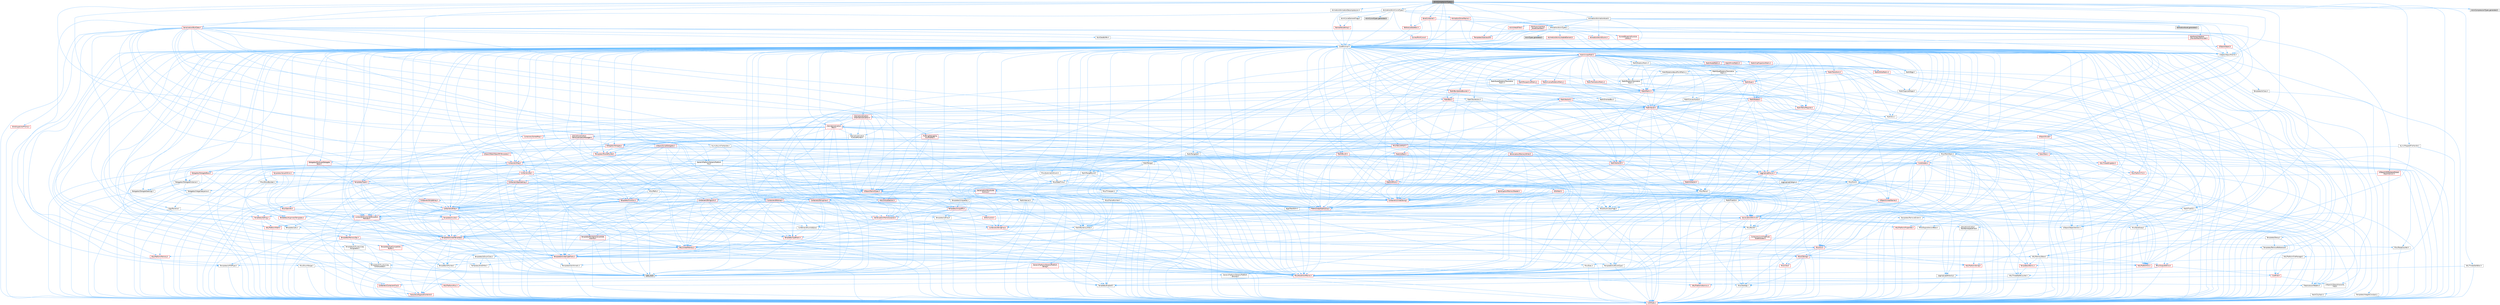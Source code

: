 digraph "AnimCompressionTypes.h"
{
 // INTERACTIVE_SVG=YES
 // LATEX_PDF_SIZE
  bgcolor="transparent";
  edge [fontname=Helvetica,fontsize=10,labelfontname=Helvetica,labelfontsize=10];
  node [fontname=Helvetica,fontsize=10,shape=box,height=0.2,width=0.4];
  Node1 [id="Node000001",label="AnimCompressionTypes.h",height=0.2,width=0.4,color="gray40", fillcolor="grey60", style="filled", fontcolor="black",tooltip=" "];
  Node1 -> Node2 [id="edge1_Node000001_Node000002",color="steelblue1",style="solid",tooltip=" "];
  Node2 [id="Node000002",label="CoreMinimal.h",height=0.2,width=0.4,color="grey40", fillcolor="white", style="filled",URL="$d7/d67/CoreMinimal_8h.html",tooltip=" "];
  Node2 -> Node3 [id="edge2_Node000002_Node000003",color="steelblue1",style="solid",tooltip=" "];
  Node3 [id="Node000003",label="CoreTypes.h",height=0.2,width=0.4,color="red", fillcolor="#FFF0F0", style="filled",URL="$dc/dec/CoreTypes_8h.html",tooltip=" "];
  Node2 -> Node17 [id="edge3_Node000002_Node000017",color="steelblue1",style="solid",tooltip=" "];
  Node17 [id="Node000017",label="CoreFwd.h",height=0.2,width=0.4,color="red", fillcolor="#FFF0F0", style="filled",URL="$d1/d1e/CoreFwd_8h.html",tooltip=" "];
  Node17 -> Node3 [id="edge4_Node000017_Node000003",color="steelblue1",style="solid",tooltip=" "];
  Node17 -> Node18 [id="edge5_Node000017_Node000018",color="steelblue1",style="solid",tooltip=" "];
  Node18 [id="Node000018",label="Containers/ContainersFwd.h",height=0.2,width=0.4,color="red", fillcolor="#FFF0F0", style="filled",URL="$d4/d0a/ContainersFwd_8h.html",tooltip=" "];
  Node18 -> Node3 [id="edge6_Node000018_Node000003",color="steelblue1",style="solid",tooltip=" "];
  Node18 -> Node19 [id="edge7_Node000018_Node000019",color="steelblue1",style="solid",tooltip=" "];
  Node19 [id="Node000019",label="Traits/IsContiguousContainer.h",height=0.2,width=0.4,color="red", fillcolor="#FFF0F0", style="filled",URL="$d5/d3c/IsContiguousContainer_8h.html",tooltip=" "];
  Node19 -> Node3 [id="edge8_Node000019_Node000003",color="steelblue1",style="solid",tooltip=" "];
  Node17 -> Node23 [id="edge9_Node000017_Node000023",color="steelblue1",style="solid",tooltip=" "];
  Node23 [id="Node000023",label="UObject/UObjectHierarchy\lFwd.h",height=0.2,width=0.4,color="grey40", fillcolor="white", style="filled",URL="$d3/d13/UObjectHierarchyFwd_8h.html",tooltip=" "];
  Node2 -> Node23 [id="edge10_Node000002_Node000023",color="steelblue1",style="solid",tooltip=" "];
  Node2 -> Node18 [id="edge11_Node000002_Node000018",color="steelblue1",style="solid",tooltip=" "];
  Node2 -> Node24 [id="edge12_Node000002_Node000024",color="steelblue1",style="solid",tooltip=" "];
  Node24 [id="Node000024",label="Misc/VarArgs.h",height=0.2,width=0.4,color="grey40", fillcolor="white", style="filled",URL="$d5/d6f/VarArgs_8h.html",tooltip=" "];
  Node24 -> Node3 [id="edge13_Node000024_Node000003",color="steelblue1",style="solid",tooltip=" "];
  Node2 -> Node25 [id="edge14_Node000002_Node000025",color="steelblue1",style="solid",tooltip=" "];
  Node25 [id="Node000025",label="Logging/LogVerbosity.h",height=0.2,width=0.4,color="grey40", fillcolor="white", style="filled",URL="$d2/d8f/LogVerbosity_8h.html",tooltip=" "];
  Node25 -> Node3 [id="edge15_Node000025_Node000003",color="steelblue1",style="solid",tooltip=" "];
  Node2 -> Node26 [id="edge16_Node000002_Node000026",color="steelblue1",style="solid",tooltip=" "];
  Node26 [id="Node000026",label="Misc/OutputDevice.h",height=0.2,width=0.4,color="red", fillcolor="#FFF0F0", style="filled",URL="$d7/d32/OutputDevice_8h.html",tooltip=" "];
  Node26 -> Node17 [id="edge17_Node000026_Node000017",color="steelblue1",style="solid",tooltip=" "];
  Node26 -> Node3 [id="edge18_Node000026_Node000003",color="steelblue1",style="solid",tooltip=" "];
  Node26 -> Node25 [id="edge19_Node000026_Node000025",color="steelblue1",style="solid",tooltip=" "];
  Node26 -> Node24 [id="edge20_Node000026_Node000024",color="steelblue1",style="solid",tooltip=" "];
  Node2 -> Node32 [id="edge21_Node000002_Node000032",color="steelblue1",style="solid",tooltip=" "];
  Node32 [id="Node000032",label="HAL/PlatformCrt.h",height=0.2,width=0.4,color="red", fillcolor="#FFF0F0", style="filled",URL="$d8/d75/PlatformCrt_8h.html",tooltip=" "];
  Node2 -> Node42 [id="edge22_Node000002_Node000042",color="steelblue1",style="solid",tooltip=" "];
  Node42 [id="Node000042",label="HAL/PlatformMisc.h",height=0.2,width=0.4,color="red", fillcolor="#FFF0F0", style="filled",URL="$d0/df5/PlatformMisc_8h.html",tooltip=" "];
  Node42 -> Node3 [id="edge23_Node000042_Node000003",color="steelblue1",style="solid",tooltip=" "];
  Node2 -> Node61 [id="edge24_Node000002_Node000061",color="steelblue1",style="solid",tooltip=" "];
  Node61 [id="Node000061",label="Misc/AssertionMacros.h",height=0.2,width=0.4,color="red", fillcolor="#FFF0F0", style="filled",URL="$d0/dfa/AssertionMacros_8h.html",tooltip=" "];
  Node61 -> Node3 [id="edge25_Node000061_Node000003",color="steelblue1",style="solid",tooltip=" "];
  Node61 -> Node42 [id="edge26_Node000061_Node000042",color="steelblue1",style="solid",tooltip=" "];
  Node61 -> Node8 [id="edge27_Node000061_Node000008",color="steelblue1",style="solid",tooltip=" "];
  Node8 [id="Node000008",label="PreprocessorHelpers.h",height=0.2,width=0.4,color="grey40", fillcolor="white", style="filled",URL="$db/ddb/PreprocessorHelpers_8h.html",tooltip=" "];
  Node61 -> Node62 [id="edge28_Node000061_Node000062",color="steelblue1",style="solid",tooltip=" "];
  Node62 [id="Node000062",label="Templates/EnableIf.h",height=0.2,width=0.4,color="grey40", fillcolor="white", style="filled",URL="$d7/d60/EnableIf_8h.html",tooltip=" "];
  Node62 -> Node3 [id="edge29_Node000062_Node000003",color="steelblue1",style="solid",tooltip=" "];
  Node61 -> Node24 [id="edge30_Node000061_Node000024",color="steelblue1",style="solid",tooltip=" "];
  Node2 -> Node70 [id="edge31_Node000002_Node000070",color="steelblue1",style="solid",tooltip=" "];
  Node70 [id="Node000070",label="Templates/IsPointer.h",height=0.2,width=0.4,color="grey40", fillcolor="white", style="filled",URL="$d7/d05/IsPointer_8h.html",tooltip=" "];
  Node70 -> Node3 [id="edge32_Node000070_Node000003",color="steelblue1",style="solid",tooltip=" "];
  Node2 -> Node71 [id="edge33_Node000002_Node000071",color="steelblue1",style="solid",tooltip=" "];
  Node71 [id="Node000071",label="HAL/PlatformMemory.h",height=0.2,width=0.4,color="red", fillcolor="#FFF0F0", style="filled",URL="$de/d68/PlatformMemory_8h.html",tooltip=" "];
  Node71 -> Node3 [id="edge34_Node000071_Node000003",color="steelblue1",style="solid",tooltip=" "];
  Node2 -> Node54 [id="edge35_Node000002_Node000054",color="steelblue1",style="solid",tooltip=" "];
  Node54 [id="Node000054",label="HAL/PlatformAtomics.h",height=0.2,width=0.4,color="red", fillcolor="#FFF0F0", style="filled",URL="$d3/d36/PlatformAtomics_8h.html",tooltip=" "];
  Node54 -> Node3 [id="edge36_Node000054_Node000003",color="steelblue1",style="solid",tooltip=" "];
  Node2 -> Node76 [id="edge37_Node000002_Node000076",color="steelblue1",style="solid",tooltip=" "];
  Node76 [id="Node000076",label="Misc/Exec.h",height=0.2,width=0.4,color="grey40", fillcolor="white", style="filled",URL="$de/ddb/Exec_8h.html",tooltip=" "];
  Node76 -> Node3 [id="edge38_Node000076_Node000003",color="steelblue1",style="solid",tooltip=" "];
  Node76 -> Node61 [id="edge39_Node000076_Node000061",color="steelblue1",style="solid",tooltip=" "];
  Node2 -> Node77 [id="edge40_Node000002_Node000077",color="steelblue1",style="solid",tooltip=" "];
  Node77 [id="Node000077",label="HAL/MemoryBase.h",height=0.2,width=0.4,color="grey40", fillcolor="white", style="filled",URL="$d6/d9f/MemoryBase_8h.html",tooltip=" "];
  Node77 -> Node3 [id="edge41_Node000077_Node000003",color="steelblue1",style="solid",tooltip=" "];
  Node77 -> Node54 [id="edge42_Node000077_Node000054",color="steelblue1",style="solid",tooltip=" "];
  Node77 -> Node32 [id="edge43_Node000077_Node000032",color="steelblue1",style="solid",tooltip=" "];
  Node77 -> Node76 [id="edge44_Node000077_Node000076",color="steelblue1",style="solid",tooltip=" "];
  Node77 -> Node26 [id="edge45_Node000077_Node000026",color="steelblue1",style="solid",tooltip=" "];
  Node77 -> Node78 [id="edge46_Node000077_Node000078",color="steelblue1",style="solid",tooltip=" "];
  Node78 [id="Node000078",label="Templates/Atomic.h",height=0.2,width=0.4,color="red", fillcolor="#FFF0F0", style="filled",URL="$d3/d91/Atomic_8h.html",tooltip=" "];
  Node78 -> Node79 [id="edge47_Node000078_Node000079",color="steelblue1",style="solid",tooltip=" "];
  Node79 [id="Node000079",label="HAL/ThreadSafeCounter.h",height=0.2,width=0.4,color="grey40", fillcolor="white", style="filled",URL="$dc/dc9/ThreadSafeCounter_8h.html",tooltip=" "];
  Node79 -> Node3 [id="edge48_Node000079_Node000003",color="steelblue1",style="solid",tooltip=" "];
  Node79 -> Node54 [id="edge49_Node000079_Node000054",color="steelblue1",style="solid",tooltip=" "];
  Node2 -> Node87 [id="edge50_Node000002_Node000087",color="steelblue1",style="solid",tooltip=" "];
  Node87 [id="Node000087",label="HAL/UnrealMemory.h",height=0.2,width=0.4,color="red", fillcolor="#FFF0F0", style="filled",URL="$d9/d96/UnrealMemory_8h.html",tooltip=" "];
  Node87 -> Node3 [id="edge51_Node000087_Node000003",color="steelblue1",style="solid",tooltip=" "];
  Node87 -> Node77 [id="edge52_Node000087_Node000077",color="steelblue1",style="solid",tooltip=" "];
  Node87 -> Node71 [id="edge53_Node000087_Node000071",color="steelblue1",style="solid",tooltip=" "];
  Node87 -> Node70 [id="edge54_Node000087_Node000070",color="steelblue1",style="solid",tooltip=" "];
  Node2 -> Node89 [id="edge55_Node000002_Node000089",color="steelblue1",style="solid",tooltip=" "];
  Node89 [id="Node000089",label="Templates/IsArithmetic.h",height=0.2,width=0.4,color="grey40", fillcolor="white", style="filled",URL="$d2/d5d/IsArithmetic_8h.html",tooltip=" "];
  Node89 -> Node3 [id="edge56_Node000089_Node000003",color="steelblue1",style="solid",tooltip=" "];
  Node2 -> Node83 [id="edge57_Node000002_Node000083",color="steelblue1",style="solid",tooltip=" "];
  Node83 [id="Node000083",label="Templates/AndOrNot.h",height=0.2,width=0.4,color="grey40", fillcolor="white", style="filled",URL="$db/d0a/AndOrNot_8h.html",tooltip=" "];
  Node83 -> Node3 [id="edge58_Node000083_Node000003",color="steelblue1",style="solid",tooltip=" "];
  Node2 -> Node90 [id="edge59_Node000002_Node000090",color="steelblue1",style="solid",tooltip=" "];
  Node90 [id="Node000090",label="Templates/IsPODType.h",height=0.2,width=0.4,color="grey40", fillcolor="white", style="filled",URL="$d7/db1/IsPODType_8h.html",tooltip=" "];
  Node90 -> Node3 [id="edge60_Node000090_Node000003",color="steelblue1",style="solid",tooltip=" "];
  Node2 -> Node91 [id="edge61_Node000002_Node000091",color="steelblue1",style="solid",tooltip=" "];
  Node91 [id="Node000091",label="Templates/IsUECoreType.h",height=0.2,width=0.4,color="grey40", fillcolor="white", style="filled",URL="$d1/db8/IsUECoreType_8h.html",tooltip=" "];
  Node91 -> Node3 [id="edge62_Node000091_Node000003",color="steelblue1",style="solid",tooltip=" "];
  Node91 -> Node7 [id="edge63_Node000091_Node000007",color="steelblue1",style="solid",tooltip=" "];
  Node7 [id="Node000007",label="type_traits",height=0.2,width=0.4,color="grey60", fillcolor="#E0E0E0", style="filled",tooltip=" "];
  Node2 -> Node84 [id="edge64_Node000002_Node000084",color="steelblue1",style="solid",tooltip=" "];
  Node84 [id="Node000084",label="Templates/IsTriviallyCopy\lConstructible.h",height=0.2,width=0.4,color="grey40", fillcolor="white", style="filled",URL="$d3/d78/IsTriviallyCopyConstructible_8h.html",tooltip=" "];
  Node84 -> Node3 [id="edge65_Node000084_Node000003",color="steelblue1",style="solid",tooltip=" "];
  Node84 -> Node7 [id="edge66_Node000084_Node000007",color="steelblue1",style="solid",tooltip=" "];
  Node2 -> Node92 [id="edge67_Node000002_Node000092",color="steelblue1",style="solid",tooltip=" "];
  Node92 [id="Node000092",label="Templates/UnrealTypeTraits.h",height=0.2,width=0.4,color="red", fillcolor="#FFF0F0", style="filled",URL="$d2/d2d/UnrealTypeTraits_8h.html",tooltip=" "];
  Node92 -> Node3 [id="edge68_Node000092_Node000003",color="steelblue1",style="solid",tooltip=" "];
  Node92 -> Node70 [id="edge69_Node000092_Node000070",color="steelblue1",style="solid",tooltip=" "];
  Node92 -> Node61 [id="edge70_Node000092_Node000061",color="steelblue1",style="solid",tooltip=" "];
  Node92 -> Node83 [id="edge71_Node000092_Node000083",color="steelblue1",style="solid",tooltip=" "];
  Node92 -> Node62 [id="edge72_Node000092_Node000062",color="steelblue1",style="solid",tooltip=" "];
  Node92 -> Node89 [id="edge73_Node000092_Node000089",color="steelblue1",style="solid",tooltip=" "];
  Node92 -> Node90 [id="edge74_Node000092_Node000090",color="steelblue1",style="solid",tooltip=" "];
  Node92 -> Node91 [id="edge75_Node000092_Node000091",color="steelblue1",style="solid",tooltip=" "];
  Node92 -> Node84 [id="edge76_Node000092_Node000084",color="steelblue1",style="solid",tooltip=" "];
  Node2 -> Node62 [id="edge77_Node000002_Node000062",color="steelblue1",style="solid",tooltip=" "];
  Node2 -> Node94 [id="edge78_Node000002_Node000094",color="steelblue1",style="solid",tooltip=" "];
  Node94 [id="Node000094",label="Templates/RemoveReference.h",height=0.2,width=0.4,color="grey40", fillcolor="white", style="filled",URL="$da/dbe/RemoveReference_8h.html",tooltip=" "];
  Node94 -> Node3 [id="edge79_Node000094_Node000003",color="steelblue1",style="solid",tooltip=" "];
  Node2 -> Node95 [id="edge80_Node000002_Node000095",color="steelblue1",style="solid",tooltip=" "];
  Node95 [id="Node000095",label="Templates/IntegralConstant.h",height=0.2,width=0.4,color="grey40", fillcolor="white", style="filled",URL="$db/d1b/IntegralConstant_8h.html",tooltip=" "];
  Node95 -> Node3 [id="edge81_Node000095_Node000003",color="steelblue1",style="solid",tooltip=" "];
  Node2 -> Node96 [id="edge82_Node000002_Node000096",color="steelblue1",style="solid",tooltip=" "];
  Node96 [id="Node000096",label="Templates/IsClass.h",height=0.2,width=0.4,color="grey40", fillcolor="white", style="filled",URL="$db/dcb/IsClass_8h.html",tooltip=" "];
  Node96 -> Node3 [id="edge83_Node000096_Node000003",color="steelblue1",style="solid",tooltip=" "];
  Node2 -> Node97 [id="edge84_Node000002_Node000097",color="steelblue1",style="solid",tooltip=" "];
  Node97 [id="Node000097",label="Templates/TypeCompatible\lBytes.h",height=0.2,width=0.4,color="red", fillcolor="#FFF0F0", style="filled",URL="$df/d0a/TypeCompatibleBytes_8h.html",tooltip=" "];
  Node97 -> Node3 [id="edge85_Node000097_Node000003",color="steelblue1",style="solid",tooltip=" "];
  Node97 -> Node7 [id="edge86_Node000097_Node000007",color="steelblue1",style="solid",tooltip=" "];
  Node2 -> Node19 [id="edge87_Node000002_Node000019",color="steelblue1",style="solid",tooltip=" "];
  Node2 -> Node98 [id="edge88_Node000002_Node000098",color="steelblue1",style="solid",tooltip=" "];
  Node98 [id="Node000098",label="Templates/UnrealTemplate.h",height=0.2,width=0.4,color="red", fillcolor="#FFF0F0", style="filled",URL="$d4/d24/UnrealTemplate_8h.html",tooltip=" "];
  Node98 -> Node3 [id="edge89_Node000098_Node000003",color="steelblue1",style="solid",tooltip=" "];
  Node98 -> Node70 [id="edge90_Node000098_Node000070",color="steelblue1",style="solid",tooltip=" "];
  Node98 -> Node87 [id="edge91_Node000098_Node000087",color="steelblue1",style="solid",tooltip=" "];
  Node98 -> Node92 [id="edge92_Node000098_Node000092",color="steelblue1",style="solid",tooltip=" "];
  Node98 -> Node94 [id="edge93_Node000098_Node000094",color="steelblue1",style="solid",tooltip=" "];
  Node98 -> Node97 [id="edge94_Node000098_Node000097",color="steelblue1",style="solid",tooltip=" "];
  Node98 -> Node19 [id="edge95_Node000098_Node000019",color="steelblue1",style="solid",tooltip=" "];
  Node98 -> Node7 [id="edge96_Node000098_Node000007",color="steelblue1",style="solid",tooltip=" "];
  Node2 -> Node47 [id="edge97_Node000002_Node000047",color="steelblue1",style="solid",tooltip=" "];
  Node47 [id="Node000047",label="Math/NumericLimits.h",height=0.2,width=0.4,color="grey40", fillcolor="white", style="filled",URL="$df/d1b/NumericLimits_8h.html",tooltip=" "];
  Node47 -> Node3 [id="edge98_Node000047_Node000003",color="steelblue1",style="solid",tooltip=" "];
  Node2 -> Node102 [id="edge99_Node000002_Node000102",color="steelblue1",style="solid",tooltip=" "];
  Node102 [id="Node000102",label="HAL/PlatformMath.h",height=0.2,width=0.4,color="red", fillcolor="#FFF0F0", style="filled",URL="$dc/d53/PlatformMath_8h.html",tooltip=" "];
  Node102 -> Node3 [id="edge100_Node000102_Node000003",color="steelblue1",style="solid",tooltip=" "];
  Node2 -> Node85 [id="edge101_Node000002_Node000085",color="steelblue1",style="solid",tooltip=" "];
  Node85 [id="Node000085",label="Templates/IsTriviallyCopy\lAssignable.h",height=0.2,width=0.4,color="grey40", fillcolor="white", style="filled",URL="$d2/df2/IsTriviallyCopyAssignable_8h.html",tooltip=" "];
  Node85 -> Node3 [id="edge102_Node000085_Node000003",color="steelblue1",style="solid",tooltip=" "];
  Node85 -> Node7 [id="edge103_Node000085_Node000007",color="steelblue1",style="solid",tooltip=" "];
  Node2 -> Node110 [id="edge104_Node000002_Node000110",color="steelblue1",style="solid",tooltip=" "];
  Node110 [id="Node000110",label="Templates/MemoryOps.h",height=0.2,width=0.4,color="red", fillcolor="#FFF0F0", style="filled",URL="$db/dea/MemoryOps_8h.html",tooltip=" "];
  Node110 -> Node3 [id="edge105_Node000110_Node000003",color="steelblue1",style="solid",tooltip=" "];
  Node110 -> Node87 [id="edge106_Node000110_Node000087",color="steelblue1",style="solid",tooltip=" "];
  Node110 -> Node85 [id="edge107_Node000110_Node000085",color="steelblue1",style="solid",tooltip=" "];
  Node110 -> Node84 [id="edge108_Node000110_Node000084",color="steelblue1",style="solid",tooltip=" "];
  Node110 -> Node92 [id="edge109_Node000110_Node000092",color="steelblue1",style="solid",tooltip=" "];
  Node110 -> Node7 [id="edge110_Node000110_Node000007",color="steelblue1",style="solid",tooltip=" "];
  Node2 -> Node111 [id="edge111_Node000002_Node000111",color="steelblue1",style="solid",tooltip=" "];
  Node111 [id="Node000111",label="Containers/ContainerAllocation\lPolicies.h",height=0.2,width=0.4,color="red", fillcolor="#FFF0F0", style="filled",URL="$d7/dff/ContainerAllocationPolicies_8h.html",tooltip=" "];
  Node111 -> Node3 [id="edge112_Node000111_Node000003",color="steelblue1",style="solid",tooltip=" "];
  Node111 -> Node111 [id="edge113_Node000111_Node000111",color="steelblue1",style="solid",tooltip=" "];
  Node111 -> Node102 [id="edge114_Node000111_Node000102",color="steelblue1",style="solid",tooltip=" "];
  Node111 -> Node87 [id="edge115_Node000111_Node000087",color="steelblue1",style="solid",tooltip=" "];
  Node111 -> Node47 [id="edge116_Node000111_Node000047",color="steelblue1",style="solid",tooltip=" "];
  Node111 -> Node61 [id="edge117_Node000111_Node000061",color="steelblue1",style="solid",tooltip=" "];
  Node111 -> Node110 [id="edge118_Node000111_Node000110",color="steelblue1",style="solid",tooltip=" "];
  Node111 -> Node97 [id="edge119_Node000111_Node000097",color="steelblue1",style="solid",tooltip=" "];
  Node111 -> Node7 [id="edge120_Node000111_Node000007",color="steelblue1",style="solid",tooltip=" "];
  Node2 -> Node114 [id="edge121_Node000002_Node000114",color="steelblue1",style="solid",tooltip=" "];
  Node114 [id="Node000114",label="Templates/IsEnumClass.h",height=0.2,width=0.4,color="grey40", fillcolor="white", style="filled",URL="$d7/d15/IsEnumClass_8h.html",tooltip=" "];
  Node114 -> Node3 [id="edge122_Node000114_Node000003",color="steelblue1",style="solid",tooltip=" "];
  Node114 -> Node83 [id="edge123_Node000114_Node000083",color="steelblue1",style="solid",tooltip=" "];
  Node2 -> Node115 [id="edge124_Node000002_Node000115",color="steelblue1",style="solid",tooltip=" "];
  Node115 [id="Node000115",label="HAL/PlatformProperties.h",height=0.2,width=0.4,color="red", fillcolor="#FFF0F0", style="filled",URL="$d9/db0/PlatformProperties_8h.html",tooltip=" "];
  Node115 -> Node3 [id="edge125_Node000115_Node000003",color="steelblue1",style="solid",tooltip=" "];
  Node2 -> Node118 [id="edge126_Node000002_Node000118",color="steelblue1",style="solid",tooltip=" "];
  Node118 [id="Node000118",label="Misc/EngineVersionBase.h",height=0.2,width=0.4,color="grey40", fillcolor="white", style="filled",URL="$d5/d2b/EngineVersionBase_8h.html",tooltip=" "];
  Node118 -> Node3 [id="edge127_Node000118_Node000003",color="steelblue1",style="solid",tooltip=" "];
  Node2 -> Node119 [id="edge128_Node000002_Node000119",color="steelblue1",style="solid",tooltip=" "];
  Node119 [id="Node000119",label="Internationalization\l/TextNamespaceFwd.h",height=0.2,width=0.4,color="grey40", fillcolor="white", style="filled",URL="$d8/d97/TextNamespaceFwd_8h.html",tooltip=" "];
  Node119 -> Node3 [id="edge129_Node000119_Node000003",color="steelblue1",style="solid",tooltip=" "];
  Node2 -> Node120 [id="edge130_Node000002_Node000120",color="steelblue1",style="solid",tooltip=" "];
  Node120 [id="Node000120",label="Serialization/Archive.h",height=0.2,width=0.4,color="red", fillcolor="#FFF0F0", style="filled",URL="$d7/d3b/Archive_8h.html",tooltip=" "];
  Node120 -> Node17 [id="edge131_Node000120_Node000017",color="steelblue1",style="solid",tooltip=" "];
  Node120 -> Node3 [id="edge132_Node000120_Node000003",color="steelblue1",style="solid",tooltip=" "];
  Node120 -> Node115 [id="edge133_Node000120_Node000115",color="steelblue1",style="solid",tooltip=" "];
  Node120 -> Node119 [id="edge134_Node000120_Node000119",color="steelblue1",style="solid",tooltip=" "];
  Node120 -> Node61 [id="edge135_Node000120_Node000061",color="steelblue1",style="solid",tooltip=" "];
  Node120 -> Node5 [id="edge136_Node000120_Node000005",color="steelblue1",style="solid",tooltip=" "];
  Node5 [id="Node000005",label="Misc/Build.h",height=0.2,width=0.4,color="grey40", fillcolor="white", style="filled",URL="$d3/dbb/Build_8h.html",tooltip=" "];
  Node120 -> Node118 [id="edge137_Node000120_Node000118",color="steelblue1",style="solid",tooltip=" "];
  Node120 -> Node24 [id="edge138_Node000120_Node000024",color="steelblue1",style="solid",tooltip=" "];
  Node120 -> Node62 [id="edge139_Node000120_Node000062",color="steelblue1",style="solid",tooltip=" "];
  Node120 -> Node114 [id="edge140_Node000120_Node000114",color="steelblue1",style="solid",tooltip=" "];
  Node120 -> Node98 [id="edge141_Node000120_Node000098",color="steelblue1",style="solid",tooltip=" "];
  Node120 -> Node123 [id="edge142_Node000120_Node000123",color="steelblue1",style="solid",tooltip=" "];
  Node123 [id="Node000123",label="UObject/ObjectVersion.h",height=0.2,width=0.4,color="grey40", fillcolor="white", style="filled",URL="$da/d63/ObjectVersion_8h.html",tooltip=" "];
  Node123 -> Node3 [id="edge143_Node000123_Node000003",color="steelblue1",style="solid",tooltip=" "];
  Node2 -> Node124 [id="edge144_Node000002_Node000124",color="steelblue1",style="solid",tooltip=" "];
  Node124 [id="Node000124",label="Templates/Less.h",height=0.2,width=0.4,color="grey40", fillcolor="white", style="filled",URL="$de/dc8/Less_8h.html",tooltip=" "];
  Node124 -> Node3 [id="edge145_Node000124_Node000003",color="steelblue1",style="solid",tooltip=" "];
  Node124 -> Node98 [id="edge146_Node000124_Node000098",color="steelblue1",style="solid",tooltip=" "];
  Node2 -> Node125 [id="edge147_Node000002_Node000125",color="steelblue1",style="solid",tooltip=" "];
  Node125 [id="Node000125",label="Templates/Sorting.h",height=0.2,width=0.4,color="red", fillcolor="#FFF0F0", style="filled",URL="$d3/d9e/Sorting_8h.html",tooltip=" "];
  Node125 -> Node3 [id="edge148_Node000125_Node000003",color="steelblue1",style="solid",tooltip=" "];
  Node125 -> Node102 [id="edge149_Node000125_Node000102",color="steelblue1",style="solid",tooltip=" "];
  Node125 -> Node124 [id="edge150_Node000125_Node000124",color="steelblue1",style="solid",tooltip=" "];
  Node2 -> Node136 [id="edge151_Node000002_Node000136",color="steelblue1",style="solid",tooltip=" "];
  Node136 [id="Node000136",label="Misc/Char.h",height=0.2,width=0.4,color="red", fillcolor="#FFF0F0", style="filled",URL="$d0/d58/Char_8h.html",tooltip=" "];
  Node136 -> Node3 [id="edge152_Node000136_Node000003",color="steelblue1",style="solid",tooltip=" "];
  Node136 -> Node7 [id="edge153_Node000136_Node000007",color="steelblue1",style="solid",tooltip=" "];
  Node2 -> Node139 [id="edge154_Node000002_Node000139",color="steelblue1",style="solid",tooltip=" "];
  Node139 [id="Node000139",label="GenericPlatform/GenericPlatform\lStricmp.h",height=0.2,width=0.4,color="grey40", fillcolor="white", style="filled",URL="$d2/d86/GenericPlatformStricmp_8h.html",tooltip=" "];
  Node139 -> Node3 [id="edge155_Node000139_Node000003",color="steelblue1",style="solid",tooltip=" "];
  Node2 -> Node140 [id="edge156_Node000002_Node000140",color="steelblue1",style="solid",tooltip=" "];
  Node140 [id="Node000140",label="GenericPlatform/GenericPlatform\lString.h",height=0.2,width=0.4,color="red", fillcolor="#FFF0F0", style="filled",URL="$dd/d20/GenericPlatformString_8h.html",tooltip=" "];
  Node140 -> Node3 [id="edge157_Node000140_Node000003",color="steelblue1",style="solid",tooltip=" "];
  Node140 -> Node139 [id="edge158_Node000140_Node000139",color="steelblue1",style="solid",tooltip=" "];
  Node140 -> Node62 [id="edge159_Node000140_Node000062",color="steelblue1",style="solid",tooltip=" "];
  Node140 -> Node7 [id="edge160_Node000140_Node000007",color="steelblue1",style="solid",tooltip=" "];
  Node2 -> Node73 [id="edge161_Node000002_Node000073",color="steelblue1",style="solid",tooltip=" "];
  Node73 [id="Node000073",label="HAL/PlatformString.h",height=0.2,width=0.4,color="red", fillcolor="#FFF0F0", style="filled",URL="$db/db5/PlatformString_8h.html",tooltip=" "];
  Node73 -> Node3 [id="edge162_Node000073_Node000003",color="steelblue1",style="solid",tooltip=" "];
  Node2 -> Node143 [id="edge163_Node000002_Node000143",color="steelblue1",style="solid",tooltip=" "];
  Node143 [id="Node000143",label="Misc/CString.h",height=0.2,width=0.4,color="red", fillcolor="#FFF0F0", style="filled",URL="$d2/d49/CString_8h.html",tooltip=" "];
  Node143 -> Node3 [id="edge164_Node000143_Node000003",color="steelblue1",style="solid",tooltip=" "];
  Node143 -> Node32 [id="edge165_Node000143_Node000032",color="steelblue1",style="solid",tooltip=" "];
  Node143 -> Node73 [id="edge166_Node000143_Node000073",color="steelblue1",style="solid",tooltip=" "];
  Node143 -> Node61 [id="edge167_Node000143_Node000061",color="steelblue1",style="solid",tooltip=" "];
  Node143 -> Node136 [id="edge168_Node000143_Node000136",color="steelblue1",style="solid",tooltip=" "];
  Node143 -> Node24 [id="edge169_Node000143_Node000024",color="steelblue1",style="solid",tooltip=" "];
  Node2 -> Node144 [id="edge170_Node000002_Node000144",color="steelblue1",style="solid",tooltip=" "];
  Node144 [id="Node000144",label="Misc/Crc.h",height=0.2,width=0.4,color="red", fillcolor="#FFF0F0", style="filled",URL="$d4/dd2/Crc_8h.html",tooltip=" "];
  Node144 -> Node3 [id="edge171_Node000144_Node000003",color="steelblue1",style="solid",tooltip=" "];
  Node144 -> Node73 [id="edge172_Node000144_Node000073",color="steelblue1",style="solid",tooltip=" "];
  Node144 -> Node61 [id="edge173_Node000144_Node000061",color="steelblue1",style="solid",tooltip=" "];
  Node144 -> Node143 [id="edge174_Node000144_Node000143",color="steelblue1",style="solid",tooltip=" "];
  Node144 -> Node136 [id="edge175_Node000144_Node000136",color="steelblue1",style="solid",tooltip=" "];
  Node144 -> Node92 [id="edge176_Node000144_Node000092",color="steelblue1",style="solid",tooltip=" "];
  Node2 -> Node135 [id="edge177_Node000002_Node000135",color="steelblue1",style="solid",tooltip=" "];
  Node135 [id="Node000135",label="Math/UnrealMathUtility.h",height=0.2,width=0.4,color="red", fillcolor="#FFF0F0", style="filled",URL="$db/db8/UnrealMathUtility_8h.html",tooltip=" "];
  Node135 -> Node3 [id="edge178_Node000135_Node000003",color="steelblue1",style="solid",tooltip=" "];
  Node135 -> Node61 [id="edge179_Node000135_Node000061",color="steelblue1",style="solid",tooltip=" "];
  Node135 -> Node102 [id="edge180_Node000135_Node000102",color="steelblue1",style="solid",tooltip=" "];
  Node2 -> Node145 [id="edge181_Node000002_Node000145",color="steelblue1",style="solid",tooltip=" "];
  Node145 [id="Node000145",label="Containers/UnrealString.h",height=0.2,width=0.4,color="red", fillcolor="#FFF0F0", style="filled",URL="$d5/dba/UnrealString_8h.html",tooltip=" "];
  Node2 -> Node149 [id="edge182_Node000002_Node000149",color="steelblue1",style="solid",tooltip=" "];
  Node149 [id="Node000149",label="Containers/Array.h",height=0.2,width=0.4,color="red", fillcolor="#FFF0F0", style="filled",URL="$df/dd0/Array_8h.html",tooltip=" "];
  Node149 -> Node3 [id="edge183_Node000149_Node000003",color="steelblue1",style="solid",tooltip=" "];
  Node149 -> Node61 [id="edge184_Node000149_Node000061",color="steelblue1",style="solid",tooltip=" "];
  Node149 -> Node87 [id="edge185_Node000149_Node000087",color="steelblue1",style="solid",tooltip=" "];
  Node149 -> Node92 [id="edge186_Node000149_Node000092",color="steelblue1",style="solid",tooltip=" "];
  Node149 -> Node98 [id="edge187_Node000149_Node000098",color="steelblue1",style="solid",tooltip=" "];
  Node149 -> Node111 [id="edge188_Node000149_Node000111",color="steelblue1",style="solid",tooltip=" "];
  Node149 -> Node120 [id="edge189_Node000149_Node000120",color="steelblue1",style="solid",tooltip=" "];
  Node149 -> Node128 [id="edge190_Node000149_Node000128",color="steelblue1",style="solid",tooltip=" "];
  Node128 [id="Node000128",label="Templates/Invoke.h",height=0.2,width=0.4,color="red", fillcolor="#FFF0F0", style="filled",URL="$d7/deb/Invoke_8h.html",tooltip=" "];
  Node128 -> Node3 [id="edge191_Node000128_Node000003",color="steelblue1",style="solid",tooltip=" "];
  Node128 -> Node98 [id="edge192_Node000128_Node000098",color="steelblue1",style="solid",tooltip=" "];
  Node128 -> Node7 [id="edge193_Node000128_Node000007",color="steelblue1",style="solid",tooltip=" "];
  Node149 -> Node124 [id="edge194_Node000149_Node000124",color="steelblue1",style="solid",tooltip=" "];
  Node149 -> Node125 [id="edge195_Node000149_Node000125",color="steelblue1",style="solid",tooltip=" "];
  Node149 -> Node172 [id="edge196_Node000149_Node000172",color="steelblue1",style="solid",tooltip=" "];
  Node172 [id="Node000172",label="Templates/AlignmentTemplates.h",height=0.2,width=0.4,color="red", fillcolor="#FFF0F0", style="filled",URL="$dd/d32/AlignmentTemplates_8h.html",tooltip=" "];
  Node172 -> Node3 [id="edge197_Node000172_Node000003",color="steelblue1",style="solid",tooltip=" "];
  Node172 -> Node70 [id="edge198_Node000172_Node000070",color="steelblue1",style="solid",tooltip=" "];
  Node149 -> Node7 [id="edge199_Node000149_Node000007",color="steelblue1",style="solid",tooltip=" "];
  Node2 -> Node173 [id="edge200_Node000002_Node000173",color="steelblue1",style="solid",tooltip=" "];
  Node173 [id="Node000173",label="Misc/FrameNumber.h",height=0.2,width=0.4,color="grey40", fillcolor="white", style="filled",URL="$dd/dbd/FrameNumber_8h.html",tooltip=" "];
  Node173 -> Node3 [id="edge201_Node000173_Node000003",color="steelblue1",style="solid",tooltip=" "];
  Node173 -> Node47 [id="edge202_Node000173_Node000047",color="steelblue1",style="solid",tooltip=" "];
  Node173 -> Node135 [id="edge203_Node000173_Node000135",color="steelblue1",style="solid",tooltip=" "];
  Node173 -> Node62 [id="edge204_Node000173_Node000062",color="steelblue1",style="solid",tooltip=" "];
  Node173 -> Node92 [id="edge205_Node000173_Node000092",color="steelblue1",style="solid",tooltip=" "];
  Node2 -> Node174 [id="edge206_Node000002_Node000174",color="steelblue1",style="solid",tooltip=" "];
  Node174 [id="Node000174",label="Misc/Timespan.h",height=0.2,width=0.4,color="grey40", fillcolor="white", style="filled",URL="$da/dd9/Timespan_8h.html",tooltip=" "];
  Node174 -> Node3 [id="edge207_Node000174_Node000003",color="steelblue1",style="solid",tooltip=" "];
  Node174 -> Node175 [id="edge208_Node000174_Node000175",color="steelblue1",style="solid",tooltip=" "];
  Node175 [id="Node000175",label="Math/Interval.h",height=0.2,width=0.4,color="grey40", fillcolor="white", style="filled",URL="$d1/d55/Interval_8h.html",tooltip=" "];
  Node175 -> Node3 [id="edge209_Node000175_Node000003",color="steelblue1",style="solid",tooltip=" "];
  Node175 -> Node89 [id="edge210_Node000175_Node000089",color="steelblue1",style="solid",tooltip=" "];
  Node175 -> Node92 [id="edge211_Node000175_Node000092",color="steelblue1",style="solid",tooltip=" "];
  Node175 -> Node47 [id="edge212_Node000175_Node000047",color="steelblue1",style="solid",tooltip=" "];
  Node175 -> Node135 [id="edge213_Node000175_Node000135",color="steelblue1",style="solid",tooltip=" "];
  Node174 -> Node135 [id="edge214_Node000174_Node000135",color="steelblue1",style="solid",tooltip=" "];
  Node174 -> Node61 [id="edge215_Node000174_Node000061",color="steelblue1",style="solid",tooltip=" "];
  Node2 -> Node176 [id="edge216_Node000002_Node000176",color="steelblue1",style="solid",tooltip=" "];
  Node176 [id="Node000176",label="Containers/StringConv.h",height=0.2,width=0.4,color="red", fillcolor="#FFF0F0", style="filled",URL="$d3/ddf/StringConv_8h.html",tooltip=" "];
  Node176 -> Node3 [id="edge217_Node000176_Node000003",color="steelblue1",style="solid",tooltip=" "];
  Node176 -> Node61 [id="edge218_Node000176_Node000061",color="steelblue1",style="solid",tooltip=" "];
  Node176 -> Node111 [id="edge219_Node000176_Node000111",color="steelblue1",style="solid",tooltip=" "];
  Node176 -> Node149 [id="edge220_Node000176_Node000149",color="steelblue1",style="solid",tooltip=" "];
  Node176 -> Node143 [id="edge221_Node000176_Node000143",color="steelblue1",style="solid",tooltip=" "];
  Node176 -> Node177 [id="edge222_Node000176_Node000177",color="steelblue1",style="solid",tooltip=" "];
  Node177 [id="Node000177",label="Templates/IsArray.h",height=0.2,width=0.4,color="grey40", fillcolor="white", style="filled",URL="$d8/d8d/IsArray_8h.html",tooltip=" "];
  Node177 -> Node3 [id="edge223_Node000177_Node000003",color="steelblue1",style="solid",tooltip=" "];
  Node176 -> Node98 [id="edge224_Node000176_Node000098",color="steelblue1",style="solid",tooltip=" "];
  Node176 -> Node92 [id="edge225_Node000176_Node000092",color="steelblue1",style="solid",tooltip=" "];
  Node176 -> Node19 [id="edge226_Node000176_Node000019",color="steelblue1",style="solid",tooltip=" "];
  Node176 -> Node7 [id="edge227_Node000176_Node000007",color="steelblue1",style="solid",tooltip=" "];
  Node2 -> Node178 [id="edge228_Node000002_Node000178",color="steelblue1",style="solid",tooltip=" "];
  Node178 [id="Node000178",label="UObject/UnrealNames.h",height=0.2,width=0.4,color="red", fillcolor="#FFF0F0", style="filled",URL="$d8/db1/UnrealNames_8h.html",tooltip=" "];
  Node178 -> Node3 [id="edge229_Node000178_Node000003",color="steelblue1",style="solid",tooltip=" "];
  Node2 -> Node180 [id="edge230_Node000002_Node000180",color="steelblue1",style="solid",tooltip=" "];
  Node180 [id="Node000180",label="UObject/NameTypes.h",height=0.2,width=0.4,color="red", fillcolor="#FFF0F0", style="filled",URL="$d6/d35/NameTypes_8h.html",tooltip=" "];
  Node180 -> Node3 [id="edge231_Node000180_Node000003",color="steelblue1",style="solid",tooltip=" "];
  Node180 -> Node61 [id="edge232_Node000180_Node000061",color="steelblue1",style="solid",tooltip=" "];
  Node180 -> Node87 [id="edge233_Node000180_Node000087",color="steelblue1",style="solid",tooltip=" "];
  Node180 -> Node92 [id="edge234_Node000180_Node000092",color="steelblue1",style="solid",tooltip=" "];
  Node180 -> Node98 [id="edge235_Node000180_Node000098",color="steelblue1",style="solid",tooltip=" "];
  Node180 -> Node145 [id="edge236_Node000180_Node000145",color="steelblue1",style="solid",tooltip=" "];
  Node180 -> Node181 [id="edge237_Node000180_Node000181",color="steelblue1",style="solid",tooltip=" "];
  Node181 [id="Node000181",label="HAL/CriticalSection.h",height=0.2,width=0.4,color="red", fillcolor="#FFF0F0", style="filled",URL="$d6/d90/CriticalSection_8h.html",tooltip=" "];
  Node180 -> Node176 [id="edge238_Node000180_Node000176",color="steelblue1",style="solid",tooltip=" "];
  Node180 -> Node44 [id="edge239_Node000180_Node000044",color="steelblue1",style="solid",tooltip=" "];
  Node44 [id="Node000044",label="Containers/StringFwd.h",height=0.2,width=0.4,color="red", fillcolor="#FFF0F0", style="filled",URL="$df/d37/StringFwd_8h.html",tooltip=" "];
  Node44 -> Node3 [id="edge240_Node000044_Node000003",color="steelblue1",style="solid",tooltip=" "];
  Node44 -> Node19 [id="edge241_Node000044_Node000019",color="steelblue1",style="solid",tooltip=" "];
  Node180 -> Node178 [id="edge242_Node000180_Node000178",color="steelblue1",style="solid",tooltip=" "];
  Node180 -> Node78 [id="edge243_Node000180_Node000078",color="steelblue1",style="solid",tooltip=" "];
  Node180 -> Node157 [id="edge244_Node000180_Node000157",color="steelblue1",style="solid",tooltip=" "];
  Node157 [id="Node000157",label="Serialization/MemoryLayout.h",height=0.2,width=0.4,color="red", fillcolor="#FFF0F0", style="filled",URL="$d7/d66/MemoryLayout_8h.html",tooltip=" "];
  Node157 -> Node160 [id="edge245_Node000157_Node000160",color="steelblue1",style="solid",tooltip=" "];
  Node160 [id="Node000160",label="Containers/EnumAsByte.h",height=0.2,width=0.4,color="grey40", fillcolor="white", style="filled",URL="$d6/d9a/EnumAsByte_8h.html",tooltip=" "];
  Node160 -> Node3 [id="edge246_Node000160_Node000003",color="steelblue1",style="solid",tooltip=" "];
  Node160 -> Node90 [id="edge247_Node000160_Node000090",color="steelblue1",style="solid",tooltip=" "];
  Node160 -> Node161 [id="edge248_Node000160_Node000161",color="steelblue1",style="solid",tooltip=" "];
  Node161 [id="Node000161",label="Templates/TypeHash.h",height=0.2,width=0.4,color="red", fillcolor="#FFF0F0", style="filled",URL="$d1/d62/TypeHash_8h.html",tooltip=" "];
  Node161 -> Node3 [id="edge249_Node000161_Node000003",color="steelblue1",style="solid",tooltip=" "];
  Node161 -> Node144 [id="edge250_Node000161_Node000144",color="steelblue1",style="solid",tooltip=" "];
  Node161 -> Node7 [id="edge251_Node000161_Node000007",color="steelblue1",style="solid",tooltip=" "];
  Node157 -> Node44 [id="edge252_Node000157_Node000044",color="steelblue1",style="solid",tooltip=" "];
  Node157 -> Node87 [id="edge253_Node000157_Node000087",color="steelblue1",style="solid",tooltip=" "];
  Node157 -> Node62 [id="edge254_Node000157_Node000062",color="steelblue1",style="solid",tooltip=" "];
  Node157 -> Node98 [id="edge255_Node000157_Node000098",color="steelblue1",style="solid",tooltip=" "];
  Node2 -> Node188 [id="edge256_Node000002_Node000188",color="steelblue1",style="solid",tooltip=" "];
  Node188 [id="Node000188",label="Misc/Parse.h",height=0.2,width=0.4,color="grey40", fillcolor="white", style="filled",URL="$dc/d71/Parse_8h.html",tooltip=" "];
  Node188 -> Node44 [id="edge257_Node000188_Node000044",color="steelblue1",style="solid",tooltip=" "];
  Node188 -> Node145 [id="edge258_Node000188_Node000145",color="steelblue1",style="solid",tooltip=" "];
  Node188 -> Node3 [id="edge259_Node000188_Node000003",color="steelblue1",style="solid",tooltip=" "];
  Node188 -> Node32 [id="edge260_Node000188_Node000032",color="steelblue1",style="solid",tooltip=" "];
  Node188 -> Node5 [id="edge261_Node000188_Node000005",color="steelblue1",style="solid",tooltip=" "];
  Node188 -> Node49 [id="edge262_Node000188_Node000049",color="steelblue1",style="solid",tooltip=" "];
  Node49 [id="Node000049",label="Misc/EnumClassFlags.h",height=0.2,width=0.4,color="grey40", fillcolor="white", style="filled",URL="$d8/de7/EnumClassFlags_8h.html",tooltip=" "];
  Node188 -> Node189 [id="edge263_Node000188_Node000189",color="steelblue1",style="solid",tooltip=" "];
  Node189 [id="Node000189",label="Templates/Function.h",height=0.2,width=0.4,color="red", fillcolor="#FFF0F0", style="filled",URL="$df/df5/Function_8h.html",tooltip=" "];
  Node189 -> Node3 [id="edge264_Node000189_Node000003",color="steelblue1",style="solid",tooltip=" "];
  Node189 -> Node61 [id="edge265_Node000189_Node000061",color="steelblue1",style="solid",tooltip=" "];
  Node189 -> Node87 [id="edge266_Node000189_Node000087",color="steelblue1",style="solid",tooltip=" "];
  Node189 -> Node92 [id="edge267_Node000189_Node000092",color="steelblue1",style="solid",tooltip=" "];
  Node189 -> Node128 [id="edge268_Node000189_Node000128",color="steelblue1",style="solid",tooltip=" "];
  Node189 -> Node98 [id="edge269_Node000189_Node000098",color="steelblue1",style="solid",tooltip=" "];
  Node189 -> Node135 [id="edge270_Node000189_Node000135",color="steelblue1",style="solid",tooltip=" "];
  Node189 -> Node7 [id="edge271_Node000189_Node000007",color="steelblue1",style="solid",tooltip=" "];
  Node2 -> Node172 [id="edge272_Node000002_Node000172",color="steelblue1",style="solid",tooltip=" "];
  Node2 -> Node191 [id="edge273_Node000002_Node000191",color="steelblue1",style="solid",tooltip=" "];
  Node191 [id="Node000191",label="Misc/StructBuilder.h",height=0.2,width=0.4,color="grey40", fillcolor="white", style="filled",URL="$d9/db3/StructBuilder_8h.html",tooltip=" "];
  Node191 -> Node3 [id="edge274_Node000191_Node000003",color="steelblue1",style="solid",tooltip=" "];
  Node191 -> Node135 [id="edge275_Node000191_Node000135",color="steelblue1",style="solid",tooltip=" "];
  Node191 -> Node172 [id="edge276_Node000191_Node000172",color="steelblue1",style="solid",tooltip=" "];
  Node2 -> Node104 [id="edge277_Node000002_Node000104",color="steelblue1",style="solid",tooltip=" "];
  Node104 [id="Node000104",label="Templates/Decay.h",height=0.2,width=0.4,color="grey40", fillcolor="white", style="filled",URL="$dd/d0f/Decay_8h.html",tooltip=" "];
  Node104 -> Node3 [id="edge278_Node000104_Node000003",color="steelblue1",style="solid",tooltip=" "];
  Node104 -> Node94 [id="edge279_Node000104_Node000094",color="steelblue1",style="solid",tooltip=" "];
  Node104 -> Node7 [id="edge280_Node000104_Node000007",color="steelblue1",style="solid",tooltip=" "];
  Node2 -> Node192 [id="edge281_Node000002_Node000192",color="steelblue1",style="solid",tooltip=" "];
  Node192 [id="Node000192",label="Templates/PointerIsConvertible\lFromTo.h",height=0.2,width=0.4,color="red", fillcolor="#FFF0F0", style="filled",URL="$d6/d65/PointerIsConvertibleFromTo_8h.html",tooltip=" "];
  Node192 -> Node3 [id="edge282_Node000192_Node000003",color="steelblue1",style="solid",tooltip=" "];
  Node192 -> Node7 [id="edge283_Node000192_Node000007",color="steelblue1",style="solid",tooltip=" "];
  Node2 -> Node128 [id="edge284_Node000002_Node000128",color="steelblue1",style="solid",tooltip=" "];
  Node2 -> Node189 [id="edge285_Node000002_Node000189",color="steelblue1",style="solid",tooltip=" "];
  Node2 -> Node161 [id="edge286_Node000002_Node000161",color="steelblue1",style="solid",tooltip=" "];
  Node2 -> Node193 [id="edge287_Node000002_Node000193",color="steelblue1",style="solid",tooltip=" "];
  Node193 [id="Node000193",label="Containers/ScriptArray.h",height=0.2,width=0.4,color="red", fillcolor="#FFF0F0", style="filled",URL="$dc/daf/ScriptArray_8h.html",tooltip=" "];
  Node193 -> Node3 [id="edge288_Node000193_Node000003",color="steelblue1",style="solid",tooltip=" "];
  Node193 -> Node61 [id="edge289_Node000193_Node000061",color="steelblue1",style="solid",tooltip=" "];
  Node193 -> Node87 [id="edge290_Node000193_Node000087",color="steelblue1",style="solid",tooltip=" "];
  Node193 -> Node111 [id="edge291_Node000193_Node000111",color="steelblue1",style="solid",tooltip=" "];
  Node193 -> Node149 [id="edge292_Node000193_Node000149",color="steelblue1",style="solid",tooltip=" "];
  Node2 -> Node194 [id="edge293_Node000002_Node000194",color="steelblue1",style="solid",tooltip=" "];
  Node194 [id="Node000194",label="Containers/BitArray.h",height=0.2,width=0.4,color="red", fillcolor="#FFF0F0", style="filled",URL="$d1/de4/BitArray_8h.html",tooltip=" "];
  Node194 -> Node111 [id="edge294_Node000194_Node000111",color="steelblue1",style="solid",tooltip=" "];
  Node194 -> Node3 [id="edge295_Node000194_Node000003",color="steelblue1",style="solid",tooltip=" "];
  Node194 -> Node54 [id="edge296_Node000194_Node000054",color="steelblue1",style="solid",tooltip=" "];
  Node194 -> Node87 [id="edge297_Node000194_Node000087",color="steelblue1",style="solid",tooltip=" "];
  Node194 -> Node135 [id="edge298_Node000194_Node000135",color="steelblue1",style="solid",tooltip=" "];
  Node194 -> Node61 [id="edge299_Node000194_Node000061",color="steelblue1",style="solid",tooltip=" "];
  Node194 -> Node49 [id="edge300_Node000194_Node000049",color="steelblue1",style="solid",tooltip=" "];
  Node194 -> Node120 [id="edge301_Node000194_Node000120",color="steelblue1",style="solid",tooltip=" "];
  Node194 -> Node157 [id="edge302_Node000194_Node000157",color="steelblue1",style="solid",tooltip=" "];
  Node194 -> Node62 [id="edge303_Node000194_Node000062",color="steelblue1",style="solid",tooltip=" "];
  Node194 -> Node128 [id="edge304_Node000194_Node000128",color="steelblue1",style="solid",tooltip=" "];
  Node194 -> Node98 [id="edge305_Node000194_Node000098",color="steelblue1",style="solid",tooltip=" "];
  Node194 -> Node92 [id="edge306_Node000194_Node000092",color="steelblue1",style="solid",tooltip=" "];
  Node2 -> Node195 [id="edge307_Node000002_Node000195",color="steelblue1",style="solid",tooltip=" "];
  Node195 [id="Node000195",label="Containers/SparseArray.h",height=0.2,width=0.4,color="red", fillcolor="#FFF0F0", style="filled",URL="$d5/dbf/SparseArray_8h.html",tooltip=" "];
  Node195 -> Node3 [id="edge308_Node000195_Node000003",color="steelblue1",style="solid",tooltip=" "];
  Node195 -> Node61 [id="edge309_Node000195_Node000061",color="steelblue1",style="solid",tooltip=" "];
  Node195 -> Node87 [id="edge310_Node000195_Node000087",color="steelblue1",style="solid",tooltip=" "];
  Node195 -> Node92 [id="edge311_Node000195_Node000092",color="steelblue1",style="solid",tooltip=" "];
  Node195 -> Node98 [id="edge312_Node000195_Node000098",color="steelblue1",style="solid",tooltip=" "];
  Node195 -> Node111 [id="edge313_Node000195_Node000111",color="steelblue1",style="solid",tooltip=" "];
  Node195 -> Node124 [id="edge314_Node000195_Node000124",color="steelblue1",style="solid",tooltip=" "];
  Node195 -> Node149 [id="edge315_Node000195_Node000149",color="steelblue1",style="solid",tooltip=" "];
  Node195 -> Node135 [id="edge316_Node000195_Node000135",color="steelblue1",style="solid",tooltip=" "];
  Node195 -> Node193 [id="edge317_Node000195_Node000193",color="steelblue1",style="solid",tooltip=" "];
  Node195 -> Node194 [id="edge318_Node000195_Node000194",color="steelblue1",style="solid",tooltip=" "];
  Node195 -> Node196 [id="edge319_Node000195_Node000196",color="steelblue1",style="solid",tooltip=" "];
  Node196 [id="Node000196",label="Serialization/Structured\lArchive.h",height=0.2,width=0.4,color="red", fillcolor="#FFF0F0", style="filled",URL="$d9/d1e/StructuredArchive_8h.html",tooltip=" "];
  Node196 -> Node149 [id="edge320_Node000196_Node000149",color="steelblue1",style="solid",tooltip=" "];
  Node196 -> Node111 [id="edge321_Node000196_Node000111",color="steelblue1",style="solid",tooltip=" "];
  Node196 -> Node3 [id="edge322_Node000196_Node000003",color="steelblue1",style="solid",tooltip=" "];
  Node196 -> Node5 [id="edge323_Node000196_Node000005",color="steelblue1",style="solid",tooltip=" "];
  Node196 -> Node120 [id="edge324_Node000196_Node000120",color="steelblue1",style="solid",tooltip=" "];
  Node196 -> Node207 [id="edge325_Node000196_Node000207",color="steelblue1",style="solid",tooltip=" "];
  Node207 [id="Node000207",label="Templates/UniqueObj.h",height=0.2,width=0.4,color="grey40", fillcolor="white", style="filled",URL="$da/d95/UniqueObj_8h.html",tooltip=" "];
  Node207 -> Node3 [id="edge326_Node000207_Node000003",color="steelblue1",style="solid",tooltip=" "];
  Node207 -> Node208 [id="edge327_Node000207_Node000208",color="steelblue1",style="solid",tooltip=" "];
  Node208 [id="Node000208",label="Templates/UniquePtr.h",height=0.2,width=0.4,color="red", fillcolor="#FFF0F0", style="filled",URL="$de/d1a/UniquePtr_8h.html",tooltip=" "];
  Node208 -> Node3 [id="edge328_Node000208_Node000003",color="steelblue1",style="solid",tooltip=" "];
  Node208 -> Node98 [id="edge329_Node000208_Node000098",color="steelblue1",style="solid",tooltip=" "];
  Node208 -> Node177 [id="edge330_Node000208_Node000177",color="steelblue1",style="solid",tooltip=" "];
  Node208 -> Node209 [id="edge331_Node000208_Node000209",color="steelblue1",style="solid",tooltip=" "];
  Node209 [id="Node000209",label="Templates/RemoveExtent.h",height=0.2,width=0.4,color="grey40", fillcolor="white", style="filled",URL="$dc/de9/RemoveExtent_8h.html",tooltip=" "];
  Node209 -> Node3 [id="edge332_Node000209_Node000003",color="steelblue1",style="solid",tooltip=" "];
  Node208 -> Node157 [id="edge333_Node000208_Node000157",color="steelblue1",style="solid",tooltip=" "];
  Node208 -> Node7 [id="edge334_Node000208_Node000007",color="steelblue1",style="solid",tooltip=" "];
  Node195 -> Node145 [id="edge335_Node000195_Node000145",color="steelblue1",style="solid",tooltip=" "];
  Node2 -> Node211 [id="edge336_Node000002_Node000211",color="steelblue1",style="solid",tooltip=" "];
  Node211 [id="Node000211",label="Containers/Set.h",height=0.2,width=0.4,color="red", fillcolor="#FFF0F0", style="filled",URL="$d4/d45/Set_8h.html",tooltip=" "];
  Node211 -> Node111 [id="edge337_Node000211_Node000111",color="steelblue1",style="solid",tooltip=" "];
  Node211 -> Node195 [id="edge338_Node000211_Node000195",color="steelblue1",style="solid",tooltip=" "];
  Node211 -> Node18 [id="edge339_Node000211_Node000018",color="steelblue1",style="solid",tooltip=" "];
  Node211 -> Node135 [id="edge340_Node000211_Node000135",color="steelblue1",style="solid",tooltip=" "];
  Node211 -> Node61 [id="edge341_Node000211_Node000061",color="steelblue1",style="solid",tooltip=" "];
  Node211 -> Node191 [id="edge342_Node000211_Node000191",color="steelblue1",style="solid",tooltip=" "];
  Node211 -> Node196 [id="edge343_Node000211_Node000196",color="steelblue1",style="solid",tooltip=" "];
  Node211 -> Node189 [id="edge344_Node000211_Node000189",color="steelblue1",style="solid",tooltip=" "];
  Node211 -> Node125 [id="edge345_Node000211_Node000125",color="steelblue1",style="solid",tooltip=" "];
  Node211 -> Node161 [id="edge346_Node000211_Node000161",color="steelblue1",style="solid",tooltip=" "];
  Node211 -> Node98 [id="edge347_Node000211_Node000098",color="steelblue1",style="solid",tooltip=" "];
  Node211 -> Node7 [id="edge348_Node000211_Node000007",color="steelblue1",style="solid",tooltip=" "];
  Node2 -> Node214 [id="edge349_Node000002_Node000214",color="steelblue1",style="solid",tooltip=" "];
  Node214 [id="Node000214",label="Algo/Reverse.h",height=0.2,width=0.4,color="grey40", fillcolor="white", style="filled",URL="$d5/d93/Reverse_8h.html",tooltip=" "];
  Node214 -> Node3 [id="edge350_Node000214_Node000003",color="steelblue1",style="solid",tooltip=" "];
  Node214 -> Node98 [id="edge351_Node000214_Node000098",color="steelblue1",style="solid",tooltip=" "];
  Node2 -> Node215 [id="edge352_Node000002_Node000215",color="steelblue1",style="solid",tooltip=" "];
  Node215 [id="Node000215",label="Containers/Map.h",height=0.2,width=0.4,color="red", fillcolor="#FFF0F0", style="filled",URL="$df/d79/Map_8h.html",tooltip=" "];
  Node215 -> Node3 [id="edge353_Node000215_Node000003",color="steelblue1",style="solid",tooltip=" "];
  Node215 -> Node214 [id="edge354_Node000215_Node000214",color="steelblue1",style="solid",tooltip=" "];
  Node215 -> Node211 [id="edge355_Node000215_Node000211",color="steelblue1",style="solid",tooltip=" "];
  Node215 -> Node145 [id="edge356_Node000215_Node000145",color="steelblue1",style="solid",tooltip=" "];
  Node215 -> Node61 [id="edge357_Node000215_Node000061",color="steelblue1",style="solid",tooltip=" "];
  Node215 -> Node191 [id="edge358_Node000215_Node000191",color="steelblue1",style="solid",tooltip=" "];
  Node215 -> Node189 [id="edge359_Node000215_Node000189",color="steelblue1",style="solid",tooltip=" "];
  Node215 -> Node125 [id="edge360_Node000215_Node000125",color="steelblue1",style="solid",tooltip=" "];
  Node215 -> Node216 [id="edge361_Node000215_Node000216",color="steelblue1",style="solid",tooltip=" "];
  Node216 [id="Node000216",label="Templates/Tuple.h",height=0.2,width=0.4,color="red", fillcolor="#FFF0F0", style="filled",URL="$d2/d4f/Tuple_8h.html",tooltip=" "];
  Node216 -> Node3 [id="edge362_Node000216_Node000003",color="steelblue1",style="solid",tooltip=" "];
  Node216 -> Node98 [id="edge363_Node000216_Node000098",color="steelblue1",style="solid",tooltip=" "];
  Node216 -> Node217 [id="edge364_Node000216_Node000217",color="steelblue1",style="solid",tooltip=" "];
  Node217 [id="Node000217",label="Delegates/IntegerSequence.h",height=0.2,width=0.4,color="grey40", fillcolor="white", style="filled",URL="$d2/dcc/IntegerSequence_8h.html",tooltip=" "];
  Node217 -> Node3 [id="edge365_Node000217_Node000003",color="steelblue1",style="solid",tooltip=" "];
  Node216 -> Node128 [id="edge366_Node000216_Node000128",color="steelblue1",style="solid",tooltip=" "];
  Node216 -> Node196 [id="edge367_Node000216_Node000196",color="steelblue1",style="solid",tooltip=" "];
  Node216 -> Node157 [id="edge368_Node000216_Node000157",color="steelblue1",style="solid",tooltip=" "];
  Node216 -> Node161 [id="edge369_Node000216_Node000161",color="steelblue1",style="solid",tooltip=" "];
  Node216 -> Node7 [id="edge370_Node000216_Node000007",color="steelblue1",style="solid",tooltip=" "];
  Node215 -> Node98 [id="edge371_Node000215_Node000098",color="steelblue1",style="solid",tooltip=" "];
  Node215 -> Node92 [id="edge372_Node000215_Node000092",color="steelblue1",style="solid",tooltip=" "];
  Node215 -> Node7 [id="edge373_Node000215_Node000007",color="steelblue1",style="solid",tooltip=" "];
  Node2 -> Node219 [id="edge374_Node000002_Node000219",color="steelblue1",style="solid",tooltip=" "];
  Node219 [id="Node000219",label="Math/IntPoint.h",height=0.2,width=0.4,color="red", fillcolor="#FFF0F0", style="filled",URL="$d3/df7/IntPoint_8h.html",tooltip=" "];
  Node219 -> Node3 [id="edge375_Node000219_Node000003",color="steelblue1",style="solid",tooltip=" "];
  Node219 -> Node61 [id="edge376_Node000219_Node000061",color="steelblue1",style="solid",tooltip=" "];
  Node219 -> Node188 [id="edge377_Node000219_Node000188",color="steelblue1",style="solid",tooltip=" "];
  Node219 -> Node135 [id="edge378_Node000219_Node000135",color="steelblue1",style="solid",tooltip=" "];
  Node219 -> Node145 [id="edge379_Node000219_Node000145",color="steelblue1",style="solid",tooltip=" "];
  Node219 -> Node196 [id="edge380_Node000219_Node000196",color="steelblue1",style="solid",tooltip=" "];
  Node219 -> Node161 [id="edge381_Node000219_Node000161",color="steelblue1",style="solid",tooltip=" "];
  Node2 -> Node221 [id="edge382_Node000002_Node000221",color="steelblue1",style="solid",tooltip=" "];
  Node221 [id="Node000221",label="Math/IntVector.h",height=0.2,width=0.4,color="red", fillcolor="#FFF0F0", style="filled",URL="$d7/d44/IntVector_8h.html",tooltip=" "];
  Node221 -> Node3 [id="edge383_Node000221_Node000003",color="steelblue1",style="solid",tooltip=" "];
  Node221 -> Node144 [id="edge384_Node000221_Node000144",color="steelblue1",style="solid",tooltip=" "];
  Node221 -> Node188 [id="edge385_Node000221_Node000188",color="steelblue1",style="solid",tooltip=" "];
  Node221 -> Node135 [id="edge386_Node000221_Node000135",color="steelblue1",style="solid",tooltip=" "];
  Node221 -> Node145 [id="edge387_Node000221_Node000145",color="steelblue1",style="solid",tooltip=" "];
  Node221 -> Node196 [id="edge388_Node000221_Node000196",color="steelblue1",style="solid",tooltip=" "];
  Node2 -> Node222 [id="edge389_Node000002_Node000222",color="steelblue1",style="solid",tooltip=" "];
  Node222 [id="Node000222",label="Logging/LogCategory.h",height=0.2,width=0.4,color="grey40", fillcolor="white", style="filled",URL="$d9/d36/LogCategory_8h.html",tooltip=" "];
  Node222 -> Node3 [id="edge390_Node000222_Node000003",color="steelblue1",style="solid",tooltip=" "];
  Node222 -> Node25 [id="edge391_Node000222_Node000025",color="steelblue1",style="solid",tooltip=" "];
  Node222 -> Node180 [id="edge392_Node000222_Node000180",color="steelblue1",style="solid",tooltip=" "];
  Node2 -> Node223 [id="edge393_Node000002_Node000223",color="steelblue1",style="solid",tooltip=" "];
  Node223 [id="Node000223",label="Logging/LogMacros.h",height=0.2,width=0.4,color="red", fillcolor="#FFF0F0", style="filled",URL="$d0/d16/LogMacros_8h.html",tooltip=" "];
  Node223 -> Node145 [id="edge394_Node000223_Node000145",color="steelblue1",style="solid",tooltip=" "];
  Node223 -> Node3 [id="edge395_Node000223_Node000003",color="steelblue1",style="solid",tooltip=" "];
  Node223 -> Node8 [id="edge396_Node000223_Node000008",color="steelblue1",style="solid",tooltip=" "];
  Node223 -> Node222 [id="edge397_Node000223_Node000222",color="steelblue1",style="solid",tooltip=" "];
  Node223 -> Node25 [id="edge398_Node000223_Node000025",color="steelblue1",style="solid",tooltip=" "];
  Node223 -> Node61 [id="edge399_Node000223_Node000061",color="steelblue1",style="solid",tooltip=" "];
  Node223 -> Node5 [id="edge400_Node000223_Node000005",color="steelblue1",style="solid",tooltip=" "];
  Node223 -> Node24 [id="edge401_Node000223_Node000024",color="steelblue1",style="solid",tooltip=" "];
  Node223 -> Node62 [id="edge402_Node000223_Node000062",color="steelblue1",style="solid",tooltip=" "];
  Node223 -> Node7 [id="edge403_Node000223_Node000007",color="steelblue1",style="solid",tooltip=" "];
  Node2 -> Node226 [id="edge404_Node000002_Node000226",color="steelblue1",style="solid",tooltip=" "];
  Node226 [id="Node000226",label="Math/Vector2D.h",height=0.2,width=0.4,color="red", fillcolor="#FFF0F0", style="filled",URL="$d3/db0/Vector2D_8h.html",tooltip=" "];
  Node226 -> Node3 [id="edge405_Node000226_Node000003",color="steelblue1",style="solid",tooltip=" "];
  Node226 -> Node61 [id="edge406_Node000226_Node000061",color="steelblue1",style="solid",tooltip=" "];
  Node226 -> Node144 [id="edge407_Node000226_Node000144",color="steelblue1",style="solid",tooltip=" "];
  Node226 -> Node135 [id="edge408_Node000226_Node000135",color="steelblue1",style="solid",tooltip=" "];
  Node226 -> Node145 [id="edge409_Node000226_Node000145",color="steelblue1",style="solid",tooltip=" "];
  Node226 -> Node188 [id="edge410_Node000226_Node000188",color="steelblue1",style="solid",tooltip=" "];
  Node226 -> Node219 [id="edge411_Node000226_Node000219",color="steelblue1",style="solid",tooltip=" "];
  Node226 -> Node223 [id="edge412_Node000226_Node000223",color="steelblue1",style="solid",tooltip=" "];
  Node226 -> Node7 [id="edge413_Node000226_Node000007",color="steelblue1",style="solid",tooltip=" "];
  Node2 -> Node230 [id="edge414_Node000002_Node000230",color="steelblue1",style="solid",tooltip=" "];
  Node230 [id="Node000230",label="Math/IntRect.h",height=0.2,width=0.4,color="red", fillcolor="#FFF0F0", style="filled",URL="$d7/d53/IntRect_8h.html",tooltip=" "];
  Node230 -> Node3 [id="edge415_Node000230_Node000003",color="steelblue1",style="solid",tooltip=" "];
  Node230 -> Node135 [id="edge416_Node000230_Node000135",color="steelblue1",style="solid",tooltip=" "];
  Node230 -> Node145 [id="edge417_Node000230_Node000145",color="steelblue1",style="solid",tooltip=" "];
  Node230 -> Node219 [id="edge418_Node000230_Node000219",color="steelblue1",style="solid",tooltip=" "];
  Node230 -> Node226 [id="edge419_Node000230_Node000226",color="steelblue1",style="solid",tooltip=" "];
  Node2 -> Node231 [id="edge420_Node000002_Node000231",color="steelblue1",style="solid",tooltip=" "];
  Node231 [id="Node000231",label="Misc/ByteSwap.h",height=0.2,width=0.4,color="grey40", fillcolor="white", style="filled",URL="$dc/dd7/ByteSwap_8h.html",tooltip=" "];
  Node231 -> Node3 [id="edge421_Node000231_Node000003",color="steelblue1",style="solid",tooltip=" "];
  Node231 -> Node32 [id="edge422_Node000231_Node000032",color="steelblue1",style="solid",tooltip=" "];
  Node2 -> Node160 [id="edge423_Node000002_Node000160",color="steelblue1",style="solid",tooltip=" "];
  Node2 -> Node232 [id="edge424_Node000002_Node000232",color="steelblue1",style="solid",tooltip=" "];
  Node232 [id="Node000232",label="HAL/PlatformTLS.h",height=0.2,width=0.4,color="red", fillcolor="#FFF0F0", style="filled",URL="$d0/def/PlatformTLS_8h.html",tooltip=" "];
  Node232 -> Node3 [id="edge425_Node000232_Node000003",color="steelblue1",style="solid",tooltip=" "];
  Node2 -> Node235 [id="edge426_Node000002_Node000235",color="steelblue1",style="solid",tooltip=" "];
  Node235 [id="Node000235",label="CoreGlobals.h",height=0.2,width=0.4,color="red", fillcolor="#FFF0F0", style="filled",URL="$d5/d8c/CoreGlobals_8h.html",tooltip=" "];
  Node235 -> Node145 [id="edge427_Node000235_Node000145",color="steelblue1",style="solid",tooltip=" "];
  Node235 -> Node3 [id="edge428_Node000235_Node000003",color="steelblue1",style="solid",tooltip=" "];
  Node235 -> Node232 [id="edge429_Node000235_Node000232",color="steelblue1",style="solid",tooltip=" "];
  Node235 -> Node223 [id="edge430_Node000235_Node000223",color="steelblue1",style="solid",tooltip=" "];
  Node235 -> Node5 [id="edge431_Node000235_Node000005",color="steelblue1",style="solid",tooltip=" "];
  Node235 -> Node49 [id="edge432_Node000235_Node000049",color="steelblue1",style="solid",tooltip=" "];
  Node235 -> Node26 [id="edge433_Node000235_Node000026",color="steelblue1",style="solid",tooltip=" "];
  Node235 -> Node78 [id="edge434_Node000235_Node000078",color="steelblue1",style="solid",tooltip=" "];
  Node235 -> Node180 [id="edge435_Node000235_Node000180",color="steelblue1",style="solid",tooltip=" "];
  Node2 -> Node236 [id="edge436_Node000002_Node000236",color="steelblue1",style="solid",tooltip=" "];
  Node236 [id="Node000236",label="Templates/SharedPointer.h",height=0.2,width=0.4,color="red", fillcolor="#FFF0F0", style="filled",URL="$d2/d17/SharedPointer_8h.html",tooltip=" "];
  Node236 -> Node3 [id="edge437_Node000236_Node000003",color="steelblue1",style="solid",tooltip=" "];
  Node236 -> Node192 [id="edge438_Node000236_Node000192",color="steelblue1",style="solid",tooltip=" "];
  Node236 -> Node61 [id="edge439_Node000236_Node000061",color="steelblue1",style="solid",tooltip=" "];
  Node236 -> Node87 [id="edge440_Node000236_Node000087",color="steelblue1",style="solid",tooltip=" "];
  Node236 -> Node149 [id="edge441_Node000236_Node000149",color="steelblue1",style="solid",tooltip=" "];
  Node236 -> Node215 [id="edge442_Node000236_Node000215",color="steelblue1",style="solid",tooltip=" "];
  Node236 -> Node235 [id="edge443_Node000236_Node000235",color="steelblue1",style="solid",tooltip=" "];
  Node2 -> Node241 [id="edge444_Node000002_Node000241",color="steelblue1",style="solid",tooltip=" "];
  Node241 [id="Node000241",label="Internationalization\l/CulturePointer.h",height=0.2,width=0.4,color="grey40", fillcolor="white", style="filled",URL="$d6/dbe/CulturePointer_8h.html",tooltip=" "];
  Node241 -> Node3 [id="edge445_Node000241_Node000003",color="steelblue1",style="solid",tooltip=" "];
  Node241 -> Node236 [id="edge446_Node000241_Node000236",color="steelblue1",style="solid",tooltip=" "];
  Node2 -> Node242 [id="edge447_Node000002_Node000242",color="steelblue1",style="solid",tooltip=" "];
  Node242 [id="Node000242",label="UObject/WeakObjectPtrTemplates.h",height=0.2,width=0.4,color="red", fillcolor="#FFF0F0", style="filled",URL="$d8/d3b/WeakObjectPtrTemplates_8h.html",tooltip=" "];
  Node242 -> Node3 [id="edge448_Node000242_Node000003",color="steelblue1",style="solid",tooltip=" "];
  Node242 -> Node215 [id="edge449_Node000242_Node000215",color="steelblue1",style="solid",tooltip=" "];
  Node242 -> Node7 [id="edge450_Node000242_Node000007",color="steelblue1",style="solid",tooltip=" "];
  Node2 -> Node245 [id="edge451_Node000002_Node000245",color="steelblue1",style="solid",tooltip=" "];
  Node245 [id="Node000245",label="Delegates/DelegateSettings.h",height=0.2,width=0.4,color="grey40", fillcolor="white", style="filled",URL="$d0/d97/DelegateSettings_8h.html",tooltip=" "];
  Node245 -> Node3 [id="edge452_Node000245_Node000003",color="steelblue1",style="solid",tooltip=" "];
  Node2 -> Node246 [id="edge453_Node000002_Node000246",color="steelblue1",style="solid",tooltip=" "];
  Node246 [id="Node000246",label="Delegates/IDelegateInstance.h",height=0.2,width=0.4,color="grey40", fillcolor="white", style="filled",URL="$d2/d10/IDelegateInstance_8h.html",tooltip=" "];
  Node246 -> Node3 [id="edge454_Node000246_Node000003",color="steelblue1",style="solid",tooltip=" "];
  Node246 -> Node161 [id="edge455_Node000246_Node000161",color="steelblue1",style="solid",tooltip=" "];
  Node246 -> Node180 [id="edge456_Node000246_Node000180",color="steelblue1",style="solid",tooltip=" "];
  Node246 -> Node245 [id="edge457_Node000246_Node000245",color="steelblue1",style="solid",tooltip=" "];
  Node2 -> Node247 [id="edge458_Node000002_Node000247",color="steelblue1",style="solid",tooltip=" "];
  Node247 [id="Node000247",label="Delegates/DelegateBase.h",height=0.2,width=0.4,color="red", fillcolor="#FFF0F0", style="filled",URL="$da/d67/DelegateBase_8h.html",tooltip=" "];
  Node247 -> Node3 [id="edge459_Node000247_Node000003",color="steelblue1",style="solid",tooltip=" "];
  Node247 -> Node111 [id="edge460_Node000247_Node000111",color="steelblue1",style="solid",tooltip=" "];
  Node247 -> Node135 [id="edge461_Node000247_Node000135",color="steelblue1",style="solid",tooltip=" "];
  Node247 -> Node180 [id="edge462_Node000247_Node000180",color="steelblue1",style="solid",tooltip=" "];
  Node247 -> Node245 [id="edge463_Node000247_Node000245",color="steelblue1",style="solid",tooltip=" "];
  Node247 -> Node246 [id="edge464_Node000247_Node000246",color="steelblue1",style="solid",tooltip=" "];
  Node2 -> Node255 [id="edge465_Node000002_Node000255",color="steelblue1",style="solid",tooltip=" "];
  Node255 [id="Node000255",label="Delegates/MulticastDelegate\lBase.h",height=0.2,width=0.4,color="red", fillcolor="#FFF0F0", style="filled",URL="$db/d16/MulticastDelegateBase_8h.html",tooltip=" "];
  Node255 -> Node3 [id="edge466_Node000255_Node000003",color="steelblue1",style="solid",tooltip=" "];
  Node255 -> Node111 [id="edge467_Node000255_Node000111",color="steelblue1",style="solid",tooltip=" "];
  Node255 -> Node149 [id="edge468_Node000255_Node000149",color="steelblue1",style="solid",tooltip=" "];
  Node255 -> Node135 [id="edge469_Node000255_Node000135",color="steelblue1",style="solid",tooltip=" "];
  Node255 -> Node246 [id="edge470_Node000255_Node000246",color="steelblue1",style="solid",tooltip=" "];
  Node255 -> Node247 [id="edge471_Node000255_Node000247",color="steelblue1",style="solid",tooltip=" "];
  Node2 -> Node217 [id="edge472_Node000002_Node000217",color="steelblue1",style="solid",tooltip=" "];
  Node2 -> Node216 [id="edge473_Node000002_Node000216",color="steelblue1",style="solid",tooltip=" "];
  Node2 -> Node256 [id="edge474_Node000002_Node000256",color="steelblue1",style="solid",tooltip=" "];
  Node256 [id="Node000256",label="UObject/ScriptDelegates.h",height=0.2,width=0.4,color="red", fillcolor="#FFF0F0", style="filled",URL="$de/d81/ScriptDelegates_8h.html",tooltip=" "];
  Node256 -> Node149 [id="edge475_Node000256_Node000149",color="steelblue1",style="solid",tooltip=" "];
  Node256 -> Node111 [id="edge476_Node000256_Node000111",color="steelblue1",style="solid",tooltip=" "];
  Node256 -> Node145 [id="edge477_Node000256_Node000145",color="steelblue1",style="solid",tooltip=" "];
  Node256 -> Node61 [id="edge478_Node000256_Node000061",color="steelblue1",style="solid",tooltip=" "];
  Node256 -> Node236 [id="edge479_Node000256_Node000236",color="steelblue1",style="solid",tooltip=" "];
  Node256 -> Node161 [id="edge480_Node000256_Node000161",color="steelblue1",style="solid",tooltip=" "];
  Node256 -> Node92 [id="edge481_Node000256_Node000092",color="steelblue1",style="solid",tooltip=" "];
  Node256 -> Node180 [id="edge482_Node000256_Node000180",color="steelblue1",style="solid",tooltip=" "];
  Node2 -> Node258 [id="edge483_Node000002_Node000258",color="steelblue1",style="solid",tooltip=" "];
  Node258 [id="Node000258",label="Delegates/Delegate.h",height=0.2,width=0.4,color="red", fillcolor="#FFF0F0", style="filled",URL="$d4/d80/Delegate_8h.html",tooltip=" "];
  Node258 -> Node3 [id="edge484_Node000258_Node000003",color="steelblue1",style="solid",tooltip=" "];
  Node258 -> Node61 [id="edge485_Node000258_Node000061",color="steelblue1",style="solid",tooltip=" "];
  Node258 -> Node180 [id="edge486_Node000258_Node000180",color="steelblue1",style="solid",tooltip=" "];
  Node258 -> Node236 [id="edge487_Node000258_Node000236",color="steelblue1",style="solid",tooltip=" "];
  Node258 -> Node242 [id="edge488_Node000258_Node000242",color="steelblue1",style="solid",tooltip=" "];
  Node258 -> Node255 [id="edge489_Node000258_Node000255",color="steelblue1",style="solid",tooltip=" "];
  Node258 -> Node217 [id="edge490_Node000258_Node000217",color="steelblue1",style="solid",tooltip=" "];
  Node2 -> Node263 [id="edge491_Node000002_Node000263",color="steelblue1",style="solid",tooltip=" "];
  Node263 [id="Node000263",label="Internationalization\l/TextLocalizationManager.h",height=0.2,width=0.4,color="red", fillcolor="#FFF0F0", style="filled",URL="$d5/d2e/TextLocalizationManager_8h.html",tooltip=" "];
  Node263 -> Node149 [id="edge492_Node000263_Node000149",color="steelblue1",style="solid",tooltip=" "];
  Node263 -> Node111 [id="edge493_Node000263_Node000111",color="steelblue1",style="solid",tooltip=" "];
  Node263 -> Node215 [id="edge494_Node000263_Node000215",color="steelblue1",style="solid",tooltip=" "];
  Node263 -> Node211 [id="edge495_Node000263_Node000211",color="steelblue1",style="solid",tooltip=" "];
  Node263 -> Node145 [id="edge496_Node000263_Node000145",color="steelblue1",style="solid",tooltip=" "];
  Node263 -> Node3 [id="edge497_Node000263_Node000003",color="steelblue1",style="solid",tooltip=" "];
  Node263 -> Node258 [id="edge498_Node000263_Node000258",color="steelblue1",style="solid",tooltip=" "];
  Node263 -> Node181 [id="edge499_Node000263_Node000181",color="steelblue1",style="solid",tooltip=" "];
  Node263 -> Node144 [id="edge500_Node000263_Node000144",color="steelblue1",style="solid",tooltip=" "];
  Node263 -> Node49 [id="edge501_Node000263_Node000049",color="steelblue1",style="solid",tooltip=" "];
  Node263 -> Node189 [id="edge502_Node000263_Node000189",color="steelblue1",style="solid",tooltip=" "];
  Node263 -> Node236 [id="edge503_Node000263_Node000236",color="steelblue1",style="solid",tooltip=" "];
  Node2 -> Node204 [id="edge504_Node000002_Node000204",color="steelblue1",style="solid",tooltip=" "];
  Node204 [id="Node000204",label="Misc/Optional.h",height=0.2,width=0.4,color="red", fillcolor="#FFF0F0", style="filled",URL="$d2/dae/Optional_8h.html",tooltip=" "];
  Node204 -> Node3 [id="edge505_Node000204_Node000003",color="steelblue1",style="solid",tooltip=" "];
  Node204 -> Node61 [id="edge506_Node000204_Node000061",color="steelblue1",style="solid",tooltip=" "];
  Node204 -> Node110 [id="edge507_Node000204_Node000110",color="steelblue1",style="solid",tooltip=" "];
  Node204 -> Node98 [id="edge508_Node000204_Node000098",color="steelblue1",style="solid",tooltip=" "];
  Node204 -> Node120 [id="edge509_Node000204_Node000120",color="steelblue1",style="solid",tooltip=" "];
  Node2 -> Node177 [id="edge510_Node000002_Node000177",color="steelblue1",style="solid",tooltip=" "];
  Node2 -> Node209 [id="edge511_Node000002_Node000209",color="steelblue1",style="solid",tooltip=" "];
  Node2 -> Node208 [id="edge512_Node000002_Node000208",color="steelblue1",style="solid",tooltip=" "];
  Node2 -> Node270 [id="edge513_Node000002_Node000270",color="steelblue1",style="solid",tooltip=" "];
  Node270 [id="Node000270",label="Internationalization\l/Text.h",height=0.2,width=0.4,color="red", fillcolor="#FFF0F0", style="filled",URL="$d6/d35/Text_8h.html",tooltip=" "];
  Node270 -> Node3 [id="edge514_Node000270_Node000003",color="steelblue1",style="solid",tooltip=" "];
  Node270 -> Node54 [id="edge515_Node000270_Node000054",color="steelblue1",style="solid",tooltip=" "];
  Node270 -> Node61 [id="edge516_Node000270_Node000061",color="steelblue1",style="solid",tooltip=" "];
  Node270 -> Node49 [id="edge517_Node000270_Node000049",color="steelblue1",style="solid",tooltip=" "];
  Node270 -> Node92 [id="edge518_Node000270_Node000092",color="steelblue1",style="solid",tooltip=" "];
  Node270 -> Node149 [id="edge519_Node000270_Node000149",color="steelblue1",style="solid",tooltip=" "];
  Node270 -> Node145 [id="edge520_Node000270_Node000145",color="steelblue1",style="solid",tooltip=" "];
  Node270 -> Node271 [id="edge521_Node000270_Node000271",color="steelblue1",style="solid",tooltip=" "];
  Node271 [id="Node000271",label="Containers/SortedMap.h",height=0.2,width=0.4,color="red", fillcolor="#FFF0F0", style="filled",URL="$d1/dcf/SortedMap_8h.html",tooltip=" "];
  Node271 -> Node215 [id="edge522_Node000271_Node000215",color="steelblue1",style="solid",tooltip=" "];
  Node271 -> Node180 [id="edge523_Node000271_Node000180",color="steelblue1",style="solid",tooltip=" "];
  Node270 -> Node160 [id="edge524_Node000270_Node000160",color="steelblue1",style="solid",tooltip=" "];
  Node270 -> Node236 [id="edge525_Node000270_Node000236",color="steelblue1",style="solid",tooltip=" "];
  Node270 -> Node241 [id="edge526_Node000270_Node000241",color="steelblue1",style="solid",tooltip=" "];
  Node270 -> Node263 [id="edge527_Node000270_Node000263",color="steelblue1",style="solid",tooltip=" "];
  Node270 -> Node204 [id="edge528_Node000270_Node000204",color="steelblue1",style="solid",tooltip=" "];
  Node270 -> Node208 [id="edge529_Node000270_Node000208",color="steelblue1",style="solid",tooltip=" "];
  Node270 -> Node7 [id="edge530_Node000270_Node000007",color="steelblue1",style="solid",tooltip=" "];
  Node2 -> Node207 [id="edge531_Node000002_Node000207",color="steelblue1",style="solid",tooltip=" "];
  Node2 -> Node276 [id="edge532_Node000002_Node000276",color="steelblue1",style="solid",tooltip=" "];
  Node276 [id="Node000276",label="Internationalization\l/Internationalization.h",height=0.2,width=0.4,color="red", fillcolor="#FFF0F0", style="filled",URL="$da/de4/Internationalization_8h.html",tooltip=" "];
  Node276 -> Node149 [id="edge533_Node000276_Node000149",color="steelblue1",style="solid",tooltip=" "];
  Node276 -> Node145 [id="edge534_Node000276_Node000145",color="steelblue1",style="solid",tooltip=" "];
  Node276 -> Node3 [id="edge535_Node000276_Node000003",color="steelblue1",style="solid",tooltip=" "];
  Node276 -> Node258 [id="edge536_Node000276_Node000258",color="steelblue1",style="solid",tooltip=" "];
  Node276 -> Node241 [id="edge537_Node000276_Node000241",color="steelblue1",style="solid",tooltip=" "];
  Node276 -> Node270 [id="edge538_Node000276_Node000270",color="steelblue1",style="solid",tooltip=" "];
  Node276 -> Node236 [id="edge539_Node000276_Node000236",color="steelblue1",style="solid",tooltip=" "];
  Node276 -> Node216 [id="edge540_Node000276_Node000216",color="steelblue1",style="solid",tooltip=" "];
  Node276 -> Node207 [id="edge541_Node000276_Node000207",color="steelblue1",style="solid",tooltip=" "];
  Node276 -> Node180 [id="edge542_Node000276_Node000180",color="steelblue1",style="solid",tooltip=" "];
  Node2 -> Node277 [id="edge543_Node000002_Node000277",color="steelblue1",style="solid",tooltip=" "];
  Node277 [id="Node000277",label="Math/Vector.h",height=0.2,width=0.4,color="red", fillcolor="#FFF0F0", style="filled",URL="$d6/dbe/Vector_8h.html",tooltip=" "];
  Node277 -> Node3 [id="edge544_Node000277_Node000003",color="steelblue1",style="solid",tooltip=" "];
  Node277 -> Node61 [id="edge545_Node000277_Node000061",color="steelblue1",style="solid",tooltip=" "];
  Node277 -> Node47 [id="edge546_Node000277_Node000047",color="steelblue1",style="solid",tooltip=" "];
  Node277 -> Node144 [id="edge547_Node000277_Node000144",color="steelblue1",style="solid",tooltip=" "];
  Node277 -> Node135 [id="edge548_Node000277_Node000135",color="steelblue1",style="solid",tooltip=" "];
  Node277 -> Node145 [id="edge549_Node000277_Node000145",color="steelblue1",style="solid",tooltip=" "];
  Node277 -> Node188 [id="edge550_Node000277_Node000188",color="steelblue1",style="solid",tooltip=" "];
  Node277 -> Node219 [id="edge551_Node000277_Node000219",color="steelblue1",style="solid",tooltip=" "];
  Node277 -> Node223 [id="edge552_Node000277_Node000223",color="steelblue1",style="solid",tooltip=" "];
  Node277 -> Node226 [id="edge553_Node000277_Node000226",color="steelblue1",style="solid",tooltip=" "];
  Node277 -> Node231 [id="edge554_Node000277_Node000231",color="steelblue1",style="solid",tooltip=" "];
  Node277 -> Node270 [id="edge555_Node000277_Node000270",color="steelblue1",style="solid",tooltip=" "];
  Node277 -> Node276 [id="edge556_Node000277_Node000276",color="steelblue1",style="solid",tooltip=" "];
  Node277 -> Node221 [id="edge557_Node000277_Node000221",color="steelblue1",style="solid",tooltip=" "];
  Node277 -> Node280 [id="edge558_Node000277_Node000280",color="steelblue1",style="solid",tooltip=" "];
  Node280 [id="Node000280",label="Math/Axis.h",height=0.2,width=0.4,color="grey40", fillcolor="white", style="filled",URL="$dd/dbb/Axis_8h.html",tooltip=" "];
  Node280 -> Node3 [id="edge559_Node000280_Node000003",color="steelblue1",style="solid",tooltip=" "];
  Node277 -> Node157 [id="edge560_Node000277_Node000157",color="steelblue1",style="solid",tooltip=" "];
  Node277 -> Node123 [id="edge561_Node000277_Node000123",color="steelblue1",style="solid",tooltip=" "];
  Node277 -> Node7 [id="edge562_Node000277_Node000007",color="steelblue1",style="solid",tooltip=" "];
  Node2 -> Node281 [id="edge563_Node000002_Node000281",color="steelblue1",style="solid",tooltip=" "];
  Node281 [id="Node000281",label="Math/Vector4.h",height=0.2,width=0.4,color="red", fillcolor="#FFF0F0", style="filled",URL="$d7/d36/Vector4_8h.html",tooltip=" "];
  Node281 -> Node3 [id="edge564_Node000281_Node000003",color="steelblue1",style="solid",tooltip=" "];
  Node281 -> Node144 [id="edge565_Node000281_Node000144",color="steelblue1",style="solid",tooltip=" "];
  Node281 -> Node135 [id="edge566_Node000281_Node000135",color="steelblue1",style="solid",tooltip=" "];
  Node281 -> Node145 [id="edge567_Node000281_Node000145",color="steelblue1",style="solid",tooltip=" "];
  Node281 -> Node188 [id="edge568_Node000281_Node000188",color="steelblue1",style="solid",tooltip=" "];
  Node281 -> Node223 [id="edge569_Node000281_Node000223",color="steelblue1",style="solid",tooltip=" "];
  Node281 -> Node226 [id="edge570_Node000281_Node000226",color="steelblue1",style="solid",tooltip=" "];
  Node281 -> Node277 [id="edge571_Node000281_Node000277",color="steelblue1",style="solid",tooltip=" "];
  Node281 -> Node157 [id="edge572_Node000281_Node000157",color="steelblue1",style="solid",tooltip=" "];
  Node281 -> Node7 [id="edge573_Node000281_Node000007",color="steelblue1",style="solid",tooltip=" "];
  Node2 -> Node282 [id="edge574_Node000002_Node000282",color="steelblue1",style="solid",tooltip=" "];
  Node282 [id="Node000282",label="Math/VectorRegister.h",height=0.2,width=0.4,color="red", fillcolor="#FFF0F0", style="filled",URL="$da/d8b/VectorRegister_8h.html",tooltip=" "];
  Node282 -> Node3 [id="edge575_Node000282_Node000003",color="steelblue1",style="solid",tooltip=" "];
  Node282 -> Node135 [id="edge576_Node000282_Node000135",color="steelblue1",style="solid",tooltip=" "];
  Node2 -> Node287 [id="edge577_Node000002_Node000287",color="steelblue1",style="solid",tooltip=" "];
  Node287 [id="Node000287",label="Math/TwoVectors.h",height=0.2,width=0.4,color="grey40", fillcolor="white", style="filled",URL="$d4/db4/TwoVectors_8h.html",tooltip=" "];
  Node287 -> Node3 [id="edge578_Node000287_Node000003",color="steelblue1",style="solid",tooltip=" "];
  Node287 -> Node61 [id="edge579_Node000287_Node000061",color="steelblue1",style="solid",tooltip=" "];
  Node287 -> Node135 [id="edge580_Node000287_Node000135",color="steelblue1",style="solid",tooltip=" "];
  Node287 -> Node145 [id="edge581_Node000287_Node000145",color="steelblue1",style="solid",tooltip=" "];
  Node287 -> Node277 [id="edge582_Node000287_Node000277",color="steelblue1",style="solid",tooltip=" "];
  Node2 -> Node288 [id="edge583_Node000002_Node000288",color="steelblue1",style="solid",tooltip=" "];
  Node288 [id="Node000288",label="Math/Edge.h",height=0.2,width=0.4,color="grey40", fillcolor="white", style="filled",URL="$d5/de0/Edge_8h.html",tooltip=" "];
  Node288 -> Node3 [id="edge584_Node000288_Node000003",color="steelblue1",style="solid",tooltip=" "];
  Node288 -> Node277 [id="edge585_Node000288_Node000277",color="steelblue1",style="solid",tooltip=" "];
  Node2 -> Node123 [id="edge586_Node000002_Node000123",color="steelblue1",style="solid",tooltip=" "];
  Node2 -> Node289 [id="edge587_Node000002_Node000289",color="steelblue1",style="solid",tooltip=" "];
  Node289 [id="Node000289",label="Math/CapsuleShape.h",height=0.2,width=0.4,color="grey40", fillcolor="white", style="filled",URL="$d3/d36/CapsuleShape_8h.html",tooltip=" "];
  Node289 -> Node3 [id="edge588_Node000289_Node000003",color="steelblue1",style="solid",tooltip=" "];
  Node289 -> Node277 [id="edge589_Node000289_Node000277",color="steelblue1",style="solid",tooltip=" "];
  Node2 -> Node290 [id="edge590_Node000002_Node000290",color="steelblue1",style="solid",tooltip=" "];
  Node290 [id="Node000290",label="Math/Rotator.h",height=0.2,width=0.4,color="red", fillcolor="#FFF0F0", style="filled",URL="$d8/d3a/Rotator_8h.html",tooltip=" "];
  Node290 -> Node3 [id="edge591_Node000290_Node000003",color="steelblue1",style="solid",tooltip=" "];
  Node290 -> Node135 [id="edge592_Node000290_Node000135",color="steelblue1",style="solid",tooltip=" "];
  Node290 -> Node145 [id="edge593_Node000290_Node000145",color="steelblue1",style="solid",tooltip=" "];
  Node290 -> Node188 [id="edge594_Node000290_Node000188",color="steelblue1",style="solid",tooltip=" "];
  Node290 -> Node223 [id="edge595_Node000290_Node000223",color="steelblue1",style="solid",tooltip=" "];
  Node290 -> Node277 [id="edge596_Node000290_Node000277",color="steelblue1",style="solid",tooltip=" "];
  Node290 -> Node282 [id="edge597_Node000290_Node000282",color="steelblue1",style="solid",tooltip=" "];
  Node290 -> Node123 [id="edge598_Node000290_Node000123",color="steelblue1",style="solid",tooltip=" "];
  Node2 -> Node291 [id="edge599_Node000002_Node000291",color="steelblue1",style="solid",tooltip=" "];
  Node291 [id="Node000291",label="Misc/DateTime.h",height=0.2,width=0.4,color="grey40", fillcolor="white", style="filled",URL="$d1/de9/DateTime_8h.html",tooltip=" "];
  Node291 -> Node44 [id="edge600_Node000291_Node000044",color="steelblue1",style="solid",tooltip=" "];
  Node291 -> Node145 [id="edge601_Node000291_Node000145",color="steelblue1",style="solid",tooltip=" "];
  Node291 -> Node3 [id="edge602_Node000291_Node000003",color="steelblue1",style="solid",tooltip=" "];
  Node291 -> Node174 [id="edge603_Node000291_Node000174",color="steelblue1",style="solid",tooltip=" "];
  Node291 -> Node120 [id="edge604_Node000291_Node000120",color="steelblue1",style="solid",tooltip=" "];
  Node291 -> Node196 [id="edge605_Node000291_Node000196",color="steelblue1",style="solid",tooltip=" "];
  Node291 -> Node161 [id="edge606_Node000291_Node000161",color="steelblue1",style="solid",tooltip=" "];
  Node2 -> Node292 [id="edge607_Node000002_Node000292",color="steelblue1",style="solid",tooltip=" "];
  Node292 [id="Node000292",label="Math/RangeBound.h",height=0.2,width=0.4,color="grey40", fillcolor="white", style="filled",URL="$d7/dd8/RangeBound_8h.html",tooltip=" "];
  Node292 -> Node3 [id="edge608_Node000292_Node000003",color="steelblue1",style="solid",tooltip=" "];
  Node292 -> Node61 [id="edge609_Node000292_Node000061",color="steelblue1",style="solid",tooltip=" "];
  Node292 -> Node161 [id="edge610_Node000292_Node000161",color="steelblue1",style="solid",tooltip=" "];
  Node292 -> Node160 [id="edge611_Node000292_Node000160",color="steelblue1",style="solid",tooltip=" "];
  Node292 -> Node173 [id="edge612_Node000292_Node000173",color="steelblue1",style="solid",tooltip=" "];
  Node292 -> Node291 [id="edge613_Node000292_Node000291",color="steelblue1",style="solid",tooltip=" "];
  Node2 -> Node293 [id="edge614_Node000002_Node000293",color="steelblue1",style="solid",tooltip=" "];
  Node293 [id="Node000293",label="Misc/AutomationEvent.h",height=0.2,width=0.4,color="grey40", fillcolor="white", style="filled",URL="$d1/d26/AutomationEvent_8h.html",tooltip=" "];
  Node293 -> Node3 [id="edge615_Node000293_Node000003",color="steelblue1",style="solid",tooltip=" "];
  Node293 -> Node291 [id="edge616_Node000293_Node000291",color="steelblue1",style="solid",tooltip=" "];
  Node293 -> Node228 [id="edge617_Node000293_Node000228",color="steelblue1",style="solid",tooltip=" "];
  Node228 [id="Node000228",label="Misc/Guid.h",height=0.2,width=0.4,color="grey40", fillcolor="white", style="filled",URL="$d6/d2a/Guid_8h.html",tooltip=" "];
  Node228 -> Node44 [id="edge618_Node000228_Node000044",color="steelblue1",style="solid",tooltip=" "];
  Node228 -> Node145 [id="edge619_Node000228_Node000145",color="steelblue1",style="solid",tooltip=" "];
  Node228 -> Node3 [id="edge620_Node000228_Node000003",color="steelblue1",style="solid",tooltip=" "];
  Node228 -> Node8 [id="edge621_Node000228_Node000008",color="steelblue1",style="solid",tooltip=" "];
  Node228 -> Node229 [id="edge622_Node000228_Node000229",color="steelblue1",style="solid",tooltip=" "];
  Node229 [id="Node000229",label="Hash/CityHash.h",height=0.2,width=0.4,color="grey40", fillcolor="white", style="filled",URL="$d0/d13/CityHash_8h.html",tooltip=" "];
  Node229 -> Node3 [id="edge623_Node000229_Node000003",color="steelblue1",style="solid",tooltip=" "];
  Node228 -> Node61 [id="edge624_Node000228_Node000061",color="steelblue1",style="solid",tooltip=" "];
  Node228 -> Node144 [id="edge625_Node000228_Node000144",color="steelblue1",style="solid",tooltip=" "];
  Node228 -> Node120 [id="edge626_Node000228_Node000120",color="steelblue1",style="solid",tooltip=" "];
  Node228 -> Node157 [id="edge627_Node000228_Node000157",color="steelblue1",style="solid",tooltip=" "];
  Node228 -> Node196 [id="edge628_Node000228_Node000196",color="steelblue1",style="solid",tooltip=" "];
  Node2 -> Node294 [id="edge629_Node000002_Node000294",color="steelblue1",style="solid",tooltip=" "];
  Node294 [id="Node000294",label="Math/Range.h",height=0.2,width=0.4,color="grey40", fillcolor="white", style="filled",URL="$d9/db6/Range_8h.html",tooltip=" "];
  Node294 -> Node3 [id="edge630_Node000294_Node000003",color="steelblue1",style="solid",tooltip=" "];
  Node294 -> Node149 [id="edge631_Node000294_Node000149",color="steelblue1",style="solid",tooltip=" "];
  Node294 -> Node61 [id="edge632_Node000294_Node000061",color="steelblue1",style="solid",tooltip=" "];
  Node294 -> Node291 [id="edge633_Node000294_Node000291",color="steelblue1",style="solid",tooltip=" "];
  Node294 -> Node292 [id="edge634_Node000294_Node000292",color="steelblue1",style="solid",tooltip=" "];
  Node294 -> Node173 [id="edge635_Node000294_Node000173",color="steelblue1",style="solid",tooltip=" "];
  Node294 -> Node120 [id="edge636_Node000294_Node000120",color="steelblue1",style="solid",tooltip=" "];
  Node2 -> Node295 [id="edge637_Node000002_Node000295",color="steelblue1",style="solid",tooltip=" "];
  Node295 [id="Node000295",label="Math/RangeSet.h",height=0.2,width=0.4,color="grey40", fillcolor="white", style="filled",URL="$dc/d21/RangeSet_8h.html",tooltip=" "];
  Node295 -> Node3 [id="edge638_Node000295_Node000003",color="steelblue1",style="solid",tooltip=" "];
  Node295 -> Node149 [id="edge639_Node000295_Node000149",color="steelblue1",style="solid",tooltip=" "];
  Node295 -> Node294 [id="edge640_Node000295_Node000294",color="steelblue1",style="solid",tooltip=" "];
  Node295 -> Node120 [id="edge641_Node000295_Node000120",color="steelblue1",style="solid",tooltip=" "];
  Node2 -> Node175 [id="edge642_Node000002_Node000175",color="steelblue1",style="solid",tooltip=" "];
  Node2 -> Node296 [id="edge643_Node000002_Node000296",color="steelblue1",style="solid",tooltip=" "];
  Node296 [id="Node000296",label="Math/Box.h",height=0.2,width=0.4,color="red", fillcolor="#FFF0F0", style="filled",URL="$de/d0f/Box_8h.html",tooltip=" "];
  Node296 -> Node3 [id="edge644_Node000296_Node000003",color="steelblue1",style="solid",tooltip=" "];
  Node296 -> Node61 [id="edge645_Node000296_Node000061",color="steelblue1",style="solid",tooltip=" "];
  Node296 -> Node135 [id="edge646_Node000296_Node000135",color="steelblue1",style="solid",tooltip=" "];
  Node296 -> Node145 [id="edge647_Node000296_Node000145",color="steelblue1",style="solid",tooltip=" "];
  Node296 -> Node277 [id="edge648_Node000296_Node000277",color="steelblue1",style="solid",tooltip=" "];
  Node2 -> Node306 [id="edge649_Node000002_Node000306",color="steelblue1",style="solid",tooltip=" "];
  Node306 [id="Node000306",label="Math/Box2D.h",height=0.2,width=0.4,color="red", fillcolor="#FFF0F0", style="filled",URL="$d3/d1c/Box2D_8h.html",tooltip=" "];
  Node306 -> Node149 [id="edge650_Node000306_Node000149",color="steelblue1",style="solid",tooltip=" "];
  Node306 -> Node145 [id="edge651_Node000306_Node000145",color="steelblue1",style="solid",tooltip=" "];
  Node306 -> Node3 [id="edge652_Node000306_Node000003",color="steelblue1",style="solid",tooltip=" "];
  Node306 -> Node135 [id="edge653_Node000306_Node000135",color="steelblue1",style="solid",tooltip=" "];
  Node306 -> Node226 [id="edge654_Node000306_Node000226",color="steelblue1",style="solid",tooltip=" "];
  Node306 -> Node61 [id="edge655_Node000306_Node000061",color="steelblue1",style="solid",tooltip=" "];
  Node306 -> Node120 [id="edge656_Node000306_Node000120",color="steelblue1",style="solid",tooltip=" "];
  Node306 -> Node91 [id="edge657_Node000306_Node000091",color="steelblue1",style="solid",tooltip=" "];
  Node306 -> Node92 [id="edge658_Node000306_Node000092",color="steelblue1",style="solid",tooltip=" "];
  Node306 -> Node180 [id="edge659_Node000306_Node000180",color="steelblue1",style="solid",tooltip=" "];
  Node306 -> Node178 [id="edge660_Node000306_Node000178",color="steelblue1",style="solid",tooltip=" "];
  Node2 -> Node307 [id="edge661_Node000002_Node000307",color="steelblue1",style="solid",tooltip=" "];
  Node307 [id="Node000307",label="Math/BoxSphereBounds.h",height=0.2,width=0.4,color="red", fillcolor="#FFF0F0", style="filled",URL="$d3/d0a/BoxSphereBounds_8h.html",tooltip=" "];
  Node307 -> Node3 [id="edge662_Node000307_Node000003",color="steelblue1",style="solid",tooltip=" "];
  Node307 -> Node135 [id="edge663_Node000307_Node000135",color="steelblue1",style="solid",tooltip=" "];
  Node307 -> Node145 [id="edge664_Node000307_Node000145",color="steelblue1",style="solid",tooltip=" "];
  Node307 -> Node223 [id="edge665_Node000307_Node000223",color="steelblue1",style="solid",tooltip=" "];
  Node307 -> Node277 [id="edge666_Node000307_Node000277",color="steelblue1",style="solid",tooltip=" "];
  Node307 -> Node296 [id="edge667_Node000307_Node000296",color="steelblue1",style="solid",tooltip=" "];
  Node2 -> Node308 [id="edge668_Node000002_Node000308",color="steelblue1",style="solid",tooltip=" "];
  Node308 [id="Node000308",label="Math/OrientedBox.h",height=0.2,width=0.4,color="grey40", fillcolor="white", style="filled",URL="$d6/db1/OrientedBox_8h.html",tooltip=" "];
  Node308 -> Node3 [id="edge669_Node000308_Node000003",color="steelblue1",style="solid",tooltip=" "];
  Node308 -> Node277 [id="edge670_Node000308_Node000277",color="steelblue1",style="solid",tooltip=" "];
  Node308 -> Node175 [id="edge671_Node000308_Node000175",color="steelblue1",style="solid",tooltip=" "];
  Node2 -> Node280 [id="edge672_Node000002_Node000280",color="steelblue1",style="solid",tooltip=" "];
  Node2 -> Node298 [id="edge673_Node000002_Node000298",color="steelblue1",style="solid",tooltip=" "];
  Node298 [id="Node000298",label="Math/Matrix.h",height=0.2,width=0.4,color="red", fillcolor="#FFF0F0", style="filled",URL="$d3/db1/Matrix_8h.html",tooltip=" "];
  Node298 -> Node3 [id="edge674_Node000298_Node000003",color="steelblue1",style="solid",tooltip=" "];
  Node298 -> Node87 [id="edge675_Node000298_Node000087",color="steelblue1",style="solid",tooltip=" "];
  Node298 -> Node135 [id="edge676_Node000298_Node000135",color="steelblue1",style="solid",tooltip=" "];
  Node298 -> Node145 [id="edge677_Node000298_Node000145",color="steelblue1",style="solid",tooltip=" "];
  Node298 -> Node277 [id="edge678_Node000298_Node000277",color="steelblue1",style="solid",tooltip=" "];
  Node298 -> Node281 [id="edge679_Node000298_Node000281",color="steelblue1",style="solid",tooltip=" "];
  Node298 -> Node290 [id="edge680_Node000298_Node000290",color="steelblue1",style="solid",tooltip=" "];
  Node298 -> Node280 [id="edge681_Node000298_Node000280",color="steelblue1",style="solid",tooltip=" "];
  Node298 -> Node123 [id="edge682_Node000298_Node000123",color="steelblue1",style="solid",tooltip=" "];
  Node298 -> Node7 [id="edge683_Node000298_Node000007",color="steelblue1",style="solid",tooltip=" "];
  Node2 -> Node309 [id="edge684_Node000002_Node000309",color="steelblue1",style="solid",tooltip=" "];
  Node309 [id="Node000309",label="Math/RotationTranslation\lMatrix.h",height=0.2,width=0.4,color="grey40", fillcolor="white", style="filled",URL="$d6/d6f/RotationTranslationMatrix_8h.html",tooltip=" "];
  Node309 -> Node3 [id="edge685_Node000309_Node000003",color="steelblue1",style="solid",tooltip=" "];
  Node309 -> Node135 [id="edge686_Node000309_Node000135",color="steelblue1",style="solid",tooltip=" "];
  Node309 -> Node282 [id="edge687_Node000309_Node000282",color="steelblue1",style="solid",tooltip=" "];
  Node309 -> Node298 [id="edge688_Node000309_Node000298",color="steelblue1",style="solid",tooltip=" "];
  Node2 -> Node310 [id="edge689_Node000002_Node000310",color="steelblue1",style="solid",tooltip=" "];
  Node310 [id="Node000310",label="Math/RotationAboutPointMatrix.h",height=0.2,width=0.4,color="grey40", fillcolor="white", style="filled",URL="$d9/d30/RotationAboutPointMatrix_8h.html",tooltip=" "];
  Node310 -> Node3 [id="edge690_Node000310_Node000003",color="steelblue1",style="solid",tooltip=" "];
  Node310 -> Node277 [id="edge691_Node000310_Node000277",color="steelblue1",style="solid",tooltip=" "];
  Node310 -> Node298 [id="edge692_Node000310_Node000298",color="steelblue1",style="solid",tooltip=" "];
  Node310 -> Node302 [id="edge693_Node000310_Node000302",color="steelblue1",style="solid",tooltip=" "];
  Node302 [id="Node000302",label="Math/Quat.h",height=0.2,width=0.4,color="red", fillcolor="#FFF0F0", style="filled",URL="$d9/de9/Quat_8h.html",tooltip=" "];
  Node302 -> Node3 [id="edge694_Node000302_Node000003",color="steelblue1",style="solid",tooltip=" "];
  Node302 -> Node61 [id="edge695_Node000302_Node000061",color="steelblue1",style="solid",tooltip=" "];
  Node302 -> Node135 [id="edge696_Node000302_Node000135",color="steelblue1",style="solid",tooltip=" "];
  Node302 -> Node145 [id="edge697_Node000302_Node000145",color="steelblue1",style="solid",tooltip=" "];
  Node302 -> Node223 [id="edge698_Node000302_Node000223",color="steelblue1",style="solid",tooltip=" "];
  Node302 -> Node277 [id="edge699_Node000302_Node000277",color="steelblue1",style="solid",tooltip=" "];
  Node302 -> Node282 [id="edge700_Node000302_Node000282",color="steelblue1",style="solid",tooltip=" "];
  Node302 -> Node290 [id="edge701_Node000302_Node000290",color="steelblue1",style="solid",tooltip=" "];
  Node302 -> Node298 [id="edge702_Node000302_Node000298",color="steelblue1",style="solid",tooltip=" "];
  Node302 -> Node123 [id="edge703_Node000302_Node000123",color="steelblue1",style="solid",tooltip=" "];
  Node310 -> Node309 [id="edge704_Node000310_Node000309",color="steelblue1",style="solid",tooltip=" "];
  Node2 -> Node311 [id="edge705_Node000002_Node000311",color="steelblue1",style="solid",tooltip=" "];
  Node311 [id="Node000311",label="Math/ScaleRotationTranslation\lMatrix.h",height=0.2,width=0.4,color="grey40", fillcolor="white", style="filled",URL="$db/dbe/ScaleRotationTranslationMatrix_8h.html",tooltip=" "];
  Node311 -> Node3 [id="edge706_Node000311_Node000003",color="steelblue1",style="solid",tooltip=" "];
  Node311 -> Node135 [id="edge707_Node000311_Node000135",color="steelblue1",style="solid",tooltip=" "];
  Node311 -> Node298 [id="edge708_Node000311_Node000298",color="steelblue1",style="solid",tooltip=" "];
  Node2 -> Node312 [id="edge709_Node000002_Node000312",color="steelblue1",style="solid",tooltip=" "];
  Node312 [id="Node000312",label="Math/RotationMatrix.h",height=0.2,width=0.4,color="grey40", fillcolor="white", style="filled",URL="$d9/d6a/RotationMatrix_8h.html",tooltip=" "];
  Node312 -> Node3 [id="edge710_Node000312_Node000003",color="steelblue1",style="solid",tooltip=" "];
  Node312 -> Node277 [id="edge711_Node000312_Node000277",color="steelblue1",style="solid",tooltip=" "];
  Node312 -> Node290 [id="edge712_Node000312_Node000290",color="steelblue1",style="solid",tooltip=" "];
  Node312 -> Node298 [id="edge713_Node000312_Node000298",color="steelblue1",style="solid",tooltip=" "];
  Node312 -> Node309 [id="edge714_Node000312_Node000309",color="steelblue1",style="solid",tooltip=" "];
  Node312 -> Node313 [id="edge715_Node000312_Node000313",color="steelblue1",style="solid",tooltip=" "];
  Node313 [id="Node000313",label="Math/QuatRotationTranslation\lMatrix.h",height=0.2,width=0.4,color="grey40", fillcolor="white", style="filled",URL="$df/d18/QuatRotationTranslationMatrix_8h.html",tooltip=" "];
  Node313 -> Node3 [id="edge716_Node000313_Node000003",color="steelblue1",style="solid",tooltip=" "];
  Node313 -> Node61 [id="edge717_Node000313_Node000061",color="steelblue1",style="solid",tooltip=" "];
  Node313 -> Node277 [id="edge718_Node000313_Node000277",color="steelblue1",style="solid",tooltip=" "];
  Node313 -> Node298 [id="edge719_Node000313_Node000298",color="steelblue1",style="solid",tooltip=" "];
  Node313 -> Node302 [id="edge720_Node000313_Node000302",color="steelblue1",style="solid",tooltip=" "];
  Node2 -> Node302 [id="edge721_Node000002_Node000302",color="steelblue1",style="solid",tooltip=" "];
  Node2 -> Node314 [id="edge722_Node000002_Node000314",color="steelblue1",style="solid",tooltip=" "];
  Node314 [id="Node000314",label="Math/PerspectiveMatrix.h",height=0.2,width=0.4,color="red", fillcolor="#FFF0F0", style="filled",URL="$d8/d26/PerspectiveMatrix_8h.html",tooltip=" "];
  Node314 -> Node3 [id="edge723_Node000314_Node000003",color="steelblue1",style="solid",tooltip=" "];
  Node314 -> Node135 [id="edge724_Node000314_Node000135",color="steelblue1",style="solid",tooltip=" "];
  Node314 -> Node298 [id="edge725_Node000314_Node000298",color="steelblue1",style="solid",tooltip=" "];
  Node2 -> Node315 [id="edge726_Node000002_Node000315",color="steelblue1",style="solid",tooltip=" "];
  Node315 [id="Node000315",label="Math/OrthoMatrix.h",height=0.2,width=0.4,color="red", fillcolor="#FFF0F0", style="filled",URL="$d4/d39/OrthoMatrix_8h.html",tooltip=" "];
  Node315 -> Node3 [id="edge727_Node000315_Node000003",color="steelblue1",style="solid",tooltip=" "];
  Node315 -> Node298 [id="edge728_Node000315_Node000298",color="steelblue1",style="solid",tooltip=" "];
  Node2 -> Node316 [id="edge729_Node000002_Node000316",color="steelblue1",style="solid",tooltip=" "];
  Node316 [id="Node000316",label="Math/TranslationMatrix.h",height=0.2,width=0.4,color="red", fillcolor="#FFF0F0", style="filled",URL="$d1/d34/TranslationMatrix_8h.html",tooltip=" "];
  Node316 -> Node3 [id="edge730_Node000316_Node000003",color="steelblue1",style="solid",tooltip=" "];
  Node316 -> Node277 [id="edge731_Node000316_Node000277",color="steelblue1",style="solid",tooltip=" "];
  Node316 -> Node298 [id="edge732_Node000316_Node000298",color="steelblue1",style="solid",tooltip=" "];
  Node2 -> Node313 [id="edge733_Node000002_Node000313",color="steelblue1",style="solid",tooltip=" "];
  Node2 -> Node317 [id="edge734_Node000002_Node000317",color="steelblue1",style="solid",tooltip=" "];
  Node317 [id="Node000317",label="Math/InverseRotationMatrix.h",height=0.2,width=0.4,color="red", fillcolor="#FFF0F0", style="filled",URL="$d9/db8/InverseRotationMatrix_8h.html",tooltip=" "];
  Node317 -> Node3 [id="edge735_Node000317_Node000003",color="steelblue1",style="solid",tooltip=" "];
  Node317 -> Node135 [id="edge736_Node000317_Node000135",color="steelblue1",style="solid",tooltip=" "];
  Node317 -> Node298 [id="edge737_Node000317_Node000298",color="steelblue1",style="solid",tooltip=" "];
  Node2 -> Node318 [id="edge738_Node000002_Node000318",color="steelblue1",style="solid",tooltip=" "];
  Node318 [id="Node000318",label="Math/ScaleMatrix.h",height=0.2,width=0.4,color="red", fillcolor="#FFF0F0", style="filled",URL="$d5/d4e/ScaleMatrix_8h.html",tooltip=" "];
  Node318 -> Node3 [id="edge739_Node000318_Node000003",color="steelblue1",style="solid",tooltip=" "];
  Node318 -> Node298 [id="edge740_Node000318_Node000298",color="steelblue1",style="solid",tooltip=" "];
  Node2 -> Node319 [id="edge741_Node000002_Node000319",color="steelblue1",style="solid",tooltip=" "];
  Node319 [id="Node000319",label="Math/MirrorMatrix.h",height=0.2,width=0.4,color="red", fillcolor="#FFF0F0", style="filled",URL="$d1/d9d/MirrorMatrix_8h.html",tooltip=" "];
  Node319 -> Node3 [id="edge742_Node000319_Node000003",color="steelblue1",style="solid",tooltip=" "];
  Node319 -> Node298 [id="edge743_Node000319_Node000298",color="steelblue1",style="solid",tooltip=" "];
  Node2 -> Node320 [id="edge744_Node000002_Node000320",color="steelblue1",style="solid",tooltip=" "];
  Node320 [id="Node000320",label="Math/ClipProjectionMatrix.h",height=0.2,width=0.4,color="red", fillcolor="#FFF0F0", style="filled",URL="$db/db6/ClipProjectionMatrix_8h.html",tooltip=" "];
  Node320 -> Node3 [id="edge745_Node000320_Node000003",color="steelblue1",style="solid",tooltip=" "];
  Node320 -> Node298 [id="edge746_Node000320_Node000298",color="steelblue1",style="solid",tooltip=" "];
  Node2 -> Node321 [id="edge747_Node000002_Node000321",color="steelblue1",style="solid",tooltip=" "];
  Node321 [id="Node000321",label="Math/Float32.h",height=0.2,width=0.4,color="grey40", fillcolor="white", style="filled",URL="$d4/d65/Float32_8h.html",tooltip=" "];
  Node321 -> Node3 [id="edge748_Node000321_Node000003",color="steelblue1",style="solid",tooltip=" "];
  Node2 -> Node322 [id="edge749_Node000002_Node000322",color="steelblue1",style="solid",tooltip=" "];
  Node322 [id="Node000322",label="Math/Float16.h",height=0.2,width=0.4,color="grey40", fillcolor="white", style="filled",URL="$d5/d5e/Float16_8h.html",tooltip=" "];
  Node322 -> Node3 [id="edge750_Node000322_Node000003",color="steelblue1",style="solid",tooltip=" "];
  Node322 -> Node120 [id="edge751_Node000322_Node000120",color="steelblue1",style="solid",tooltip=" "];
  Node322 -> Node135 [id="edge752_Node000322_Node000135",color="steelblue1",style="solid",tooltip=" "];
  Node322 -> Node321 [id="edge753_Node000322_Node000321",color="steelblue1",style="solid",tooltip=" "];
  Node322 -> Node157 [id="edge754_Node000322_Node000157",color="steelblue1",style="solid",tooltip=" "];
  Node2 -> Node301 [id="edge755_Node000002_Node000301",color="steelblue1",style="solid",tooltip=" "];
  Node301 [id="Node000301",label="Math/Transform.h",height=0.2,width=0.4,color="red", fillcolor="#FFF0F0", style="filled",URL="$de/d05/Math_2Transform_8h.html",tooltip=" "];
  Node301 -> Node3 [id="edge756_Node000301_Node000003",color="steelblue1",style="solid",tooltip=" "];
  Node301 -> Node8 [id="edge757_Node000301_Node000008",color="steelblue1",style="solid",tooltip=" "];
  Node301 -> Node302 [id="edge758_Node000301_Node000302",color="steelblue1",style="solid",tooltip=" "];
  Node301 -> Node157 [id="edge759_Node000301_Node000157",color="steelblue1",style="solid",tooltip=" "];
  Node301 -> Node91 [id="edge760_Node000301_Node000091",color="steelblue1",style="solid",tooltip=" "];
  Node301 -> Node180 [id="edge761_Node000301_Node000180",color="steelblue1",style="solid",tooltip=" "];
  Node301 -> Node178 [id="edge762_Node000301_Node000178",color="steelblue1",style="solid",tooltip=" "];
  Node2 -> Node323 [id="edge763_Node000002_Node000323",color="steelblue1",style="solid",tooltip=" "];
  Node323 [id="Node000323",label="Math/ConvexHull2d.h",height=0.2,width=0.4,color="grey40", fillcolor="white", style="filled",URL="$d1/de3/ConvexHull2d_8h.html",tooltip=" "];
  Node323 -> Node3 [id="edge764_Node000323_Node000003",color="steelblue1",style="solid",tooltip=" "];
  Node323 -> Node226 [id="edge765_Node000323_Node000226",color="steelblue1",style="solid",tooltip=" "];
  Node323 -> Node277 [id="edge766_Node000323_Node000277",color="steelblue1",style="solid",tooltip=" "];
  Node2 -> Node324 [id="edge767_Node000002_Node000324",color="steelblue1",style="solid",tooltip=" "];
  Node324 [id="Node000324",label="Math/UnrealMath.h",height=0.2,width=0.4,color="red", fillcolor="#FFF0F0", style="filled",URL="$d8/db2/UnrealMath_8h.html",tooltip=" "];
  Node324 -> Node280 [id="edge768_Node000324_Node000280",color="steelblue1",style="solid",tooltip=" "];
  Node324 -> Node296 [id="edge769_Node000324_Node000296",color="steelblue1",style="solid",tooltip=" "];
  Node324 -> Node306 [id="edge770_Node000324_Node000306",color="steelblue1",style="solid",tooltip=" "];
  Node324 -> Node307 [id="edge771_Node000324_Node000307",color="steelblue1",style="solid",tooltip=" "];
  Node324 -> Node289 [id="edge772_Node000324_Node000289",color="steelblue1",style="solid",tooltip=" "];
  Node324 -> Node320 [id="edge773_Node000324_Node000320",color="steelblue1",style="solid",tooltip=" "];
  Node324 -> Node323 [id="edge774_Node000324_Node000323",color="steelblue1",style="solid",tooltip=" "];
  Node324 -> Node288 [id="edge775_Node000324_Node000288",color="steelblue1",style="solid",tooltip=" "];
  Node324 -> Node322 [id="edge776_Node000324_Node000322",color="steelblue1",style="solid",tooltip=" "];
  Node324 -> Node321 [id="edge777_Node000324_Node000321",color="steelblue1",style="solid",tooltip=" "];
  Node324 -> Node219 [id="edge778_Node000324_Node000219",color="steelblue1",style="solid",tooltip=" "];
  Node324 -> Node230 [id="edge779_Node000324_Node000230",color="steelblue1",style="solid",tooltip=" "];
  Node324 -> Node221 [id="edge780_Node000324_Node000221",color="steelblue1",style="solid",tooltip=" "];
  Node324 -> Node175 [id="edge781_Node000324_Node000175",color="steelblue1",style="solid",tooltip=" "];
  Node324 -> Node317 [id="edge782_Node000324_Node000317",color="steelblue1",style="solid",tooltip=" "];
  Node324 -> Node298 [id="edge783_Node000324_Node000298",color="steelblue1",style="solid",tooltip=" "];
  Node324 -> Node319 [id="edge784_Node000324_Node000319",color="steelblue1",style="solid",tooltip=" "];
  Node324 -> Node47 [id="edge785_Node000324_Node000047",color="steelblue1",style="solid",tooltip=" "];
  Node324 -> Node308 [id="edge786_Node000324_Node000308",color="steelblue1",style="solid",tooltip=" "];
  Node324 -> Node315 [id="edge787_Node000324_Node000315",color="steelblue1",style="solid",tooltip=" "];
  Node324 -> Node314 [id="edge788_Node000324_Node000314",color="steelblue1",style="solid",tooltip=" "];
  Node324 -> Node302 [id="edge789_Node000324_Node000302",color="steelblue1",style="solid",tooltip=" "];
  Node324 -> Node313 [id="edge790_Node000324_Node000313",color="steelblue1",style="solid",tooltip=" "];
  Node324 -> Node294 [id="edge791_Node000324_Node000294",color="steelblue1",style="solid",tooltip=" "];
  Node324 -> Node292 [id="edge792_Node000324_Node000292",color="steelblue1",style="solid",tooltip=" "];
  Node324 -> Node295 [id="edge793_Node000324_Node000295",color="steelblue1",style="solid",tooltip=" "];
  Node324 -> Node310 [id="edge794_Node000324_Node000310",color="steelblue1",style="solid",tooltip=" "];
  Node324 -> Node312 [id="edge795_Node000324_Node000312",color="steelblue1",style="solid",tooltip=" "];
  Node324 -> Node309 [id="edge796_Node000324_Node000309",color="steelblue1",style="solid",tooltip=" "];
  Node324 -> Node290 [id="edge797_Node000324_Node000290",color="steelblue1",style="solid",tooltip=" "];
  Node324 -> Node318 [id="edge798_Node000324_Node000318",color="steelblue1",style="solid",tooltip=" "];
  Node324 -> Node311 [id="edge799_Node000324_Node000311",color="steelblue1",style="solid",tooltip=" "];
  Node324 -> Node301 [id="edge800_Node000324_Node000301",color="steelblue1",style="solid",tooltip=" "];
  Node324 -> Node316 [id="edge801_Node000324_Node000316",color="steelblue1",style="solid",tooltip=" "];
  Node324 -> Node287 [id="edge802_Node000324_Node000287",color="steelblue1",style="solid",tooltip=" "];
  Node324 -> Node135 [id="edge803_Node000324_Node000135",color="steelblue1",style="solid",tooltip=" "];
  Node324 -> Node277 [id="edge804_Node000324_Node000277",color="steelblue1",style="solid",tooltip=" "];
  Node324 -> Node226 [id="edge805_Node000324_Node000226",color="steelblue1",style="solid",tooltip=" "];
  Node324 -> Node281 [id="edge806_Node000324_Node000281",color="steelblue1",style="solid",tooltip=" "];
  Node324 -> Node282 [id="edge807_Node000324_Node000282",color="steelblue1",style="solid",tooltip=" "];
  Node1 -> Node336 [id="edge808_Node000001_Node000336",color="steelblue1",style="solid",tooltip=" "];
  Node336 [id="Node000336",label="UObject/ObjectMacros.h",height=0.2,width=0.4,color="grey40", fillcolor="white", style="filled",URL="$d8/d8d/ObjectMacros_8h.html",tooltip=" "];
  Node336 -> Node49 [id="edge809_Node000336_Node000049",color="steelblue1",style="solid",tooltip=" "];
  Node336 -> Node337 [id="edge810_Node000336_Node000337",color="steelblue1",style="solid",tooltip=" "];
  Node337 [id="Node000337",label="UObject/Script.h",height=0.2,width=0.4,color="red", fillcolor="#FFF0F0", style="filled",URL="$de/dc6/Script_8h.html",tooltip=" "];
  Node337 -> Node258 [id="edge811_Node000337_Node000258",color="steelblue1",style="solid",tooltip=" "];
  Node337 -> Node338 [id="edge812_Node000337_Node000338",color="steelblue1",style="solid",tooltip=" "];
  Node338 [id="Node000338",label="HAL/ThreadSingleton.h",height=0.2,width=0.4,color="red", fillcolor="#FFF0F0", style="filled",URL="$d0/dd5/ThreadSingleton_8h.html",tooltip=" "];
  Node338 -> Node3 [id="edge813_Node000338_Node000003",color="steelblue1",style="solid",tooltip=" "];
  Node338 -> Node189 [id="edge814_Node000338_Node000189",color="steelblue1",style="solid",tooltip=" "];
  Node338 -> Node232 [id="edge815_Node000338_Node000232",color="steelblue1",style="solid",tooltip=" "];
  Node337 -> Node340 [id="edge816_Node000337_Node000340",color="steelblue1",style="solid",tooltip=" "];
  Node340 [id="Node000340",label="Stats/Stats.h",height=0.2,width=0.4,color="red", fillcolor="#FFF0F0", style="filled",URL="$dc/d09/Stats_8h.html",tooltip=" "];
  Node340 -> Node235 [id="edge817_Node000340_Node000235",color="steelblue1",style="solid",tooltip=" "];
  Node340 -> Node3 [id="edge818_Node000340_Node000003",color="steelblue1",style="solid",tooltip=" "];
  Node337 -> Node49 [id="edge819_Node000337_Node000049",color="steelblue1",style="solid",tooltip=" "];
  Node1 -> Node228 [id="edge820_Node000001_Node000228",color="steelblue1",style="solid",tooltip=" "];
  Node1 -> Node366 [id="edge821_Node000001_Node000366",color="steelblue1",style="solid",tooltip=" "];
  Node366 [id="Node000366",label="Misc/MemStack.h",height=0.2,width=0.4,color="grey40", fillcolor="white", style="filled",URL="$d7/de0/MemStack_8h.html",tooltip=" "];
  Node366 -> Node111 [id="edge822_Node000366_Node000111",color="steelblue1",style="solid",tooltip=" "];
  Node366 -> Node367 [id="edge823_Node000366_Node000367",color="steelblue1",style="solid",tooltip=" "];
  Node367 [id="Node000367",label="Containers/LockFreeFixed\lSizeAllocator.h",height=0.2,width=0.4,color="red", fillcolor="#FFF0F0", style="filled",URL="$d1/d08/LockFreeFixedSizeAllocator_8h.html",tooltip=" "];
  Node367 -> Node61 [id="edge824_Node000367_Node000061",color="steelblue1",style="solid",tooltip=" "];
  Node367 -> Node87 [id="edge825_Node000367_Node000087",color="steelblue1",style="solid",tooltip=" "];
  Node367 -> Node350 [id="edge826_Node000367_Node000350",color="steelblue1",style="solid",tooltip=" "];
  Node350 [id="Node000350",label="Misc/NoopCounter.h",height=0.2,width=0.4,color="grey40", fillcolor="white", style="filled",URL="$dd/dff/NoopCounter_8h.html",tooltip=" "];
  Node350 -> Node3 [id="edge827_Node000350_Node000003",color="steelblue1",style="solid",tooltip=" "];
  Node366 -> Node235 [id="edge828_Node000366_Node000235",color="steelblue1",style="solid",tooltip=" "];
  Node366 -> Node3 [id="edge829_Node000366_Node000003",color="steelblue1",style="solid",tooltip=" "];
  Node366 -> Node77 [id="edge830_Node000366_Node000077",color="steelblue1",style="solid",tooltip=" "];
  Node366 -> Node32 [id="edge831_Node000366_Node000032",color="steelblue1",style="solid",tooltip=" "];
  Node366 -> Node79 [id="edge832_Node000366_Node000079",color="steelblue1",style="solid",tooltip=" "];
  Node366 -> Node338 [id="edge833_Node000366_Node000338",color="steelblue1",style="solid",tooltip=" "];
  Node366 -> Node87 [id="edge834_Node000366_Node000087",color="steelblue1",style="solid",tooltip=" "];
  Node366 -> Node135 [id="edge835_Node000366_Node000135",color="steelblue1",style="solid",tooltip=" "];
  Node366 -> Node61 [id="edge836_Node000366_Node000061",color="steelblue1",style="solid",tooltip=" "];
  Node366 -> Node5 [id="edge837_Node000366_Node000005",color="steelblue1",style="solid",tooltip=" "];
  Node366 -> Node350 [id="edge838_Node000366_Node000350",color="steelblue1",style="solid",tooltip=" "];
  Node366 -> Node172 [id="edge839_Node000366_Node000172",color="steelblue1",style="solid",tooltip=" "];
  Node366 -> Node98 [id="edge840_Node000366_Node000098",color="steelblue1",style="solid",tooltip=" "];
  Node1 -> Node368 [id="edge841_Node000001_Node000368",color="steelblue1",style="solid",tooltip=" "];
  Node368 [id="Node000368",label="Animation/AnimTypes.h",height=0.2,width=0.4,color="grey40", fillcolor="white", style="filled",URL="$d5/d84/AnimTypes_8h.html",tooltip=" "];
  Node368 -> Node2 [id="edge842_Node000368_Node000002",color="steelblue1",style="solid",tooltip=" "];
  Node368 -> Node336 [id="edge843_Node000368_Node000336",color="steelblue1",style="solid",tooltip=" "];
  Node368 -> Node366 [id="edge844_Node000368_Node000366",color="steelblue1",style="solid",tooltip=" "];
  Node368 -> Node369 [id="edge845_Node000368_Node000369",color="steelblue1",style="solid",tooltip=" "];
  Node369 [id="Node000369",label="Algo/Transform.h",height=0.2,width=0.4,color="grey40", fillcolor="white", style="filled",URL="$de/d59/Algo_2Transform_8h.html",tooltip=" "];
  Node369 -> Node3 [id="edge846_Node000369_Node000003",color="steelblue1",style="solid",tooltip=" "];
  Node369 -> Node128 [id="edge847_Node000369_Node000128",color="steelblue1",style="solid",tooltip=" "];
  Node368 -> Node370 [id="edge848_Node000368_Node000370",color="steelblue1",style="solid",tooltip=" "];
  Node370 [id="Node000370",label="Animation/AnimLinkableElement.h",height=0.2,width=0.4,color="red", fillcolor="#FFF0F0", style="filled",URL="$d3/ddf/AnimLinkableElement_8h.html",tooltip=" "];
  Node370 -> Node2 [id="edge849_Node000370_Node000002",color="steelblue1",style="solid",tooltip=" "];
  Node370 -> Node336 [id="edge850_Node000370_Node000336",color="steelblue1",style="solid",tooltip=" "];
  Node368 -> Node372 [id="edge851_Node000368_Node000372",color="steelblue1",style="solid",tooltip=" "];
  Node372 [id="Node000372",label="Animation/AnimEnums.h",height=0.2,width=0.4,color="red", fillcolor="#FFF0F0", style="filled",URL="$d9/d64/AnimEnums_8h.html",tooltip=" "];
  Node372 -> Node2 [id="edge852_Node000372_Node000002",color="steelblue1",style="solid",tooltip=" "];
  Node372 -> Node336 [id="edge853_Node000372_Node000336",color="steelblue1",style="solid",tooltip=" "];
  Node368 -> Node374 [id="edge854_Node000368_Node000374",color="steelblue1",style="solid",tooltip=" "];
  Node374 [id="Node000374",label="Misc/SecureHash.h",height=0.2,width=0.4,color="red", fillcolor="#FFF0F0", style="filled",URL="$df/d38/SecureHash_8h.html",tooltip=" "];
  Node374 -> Node149 [id="edge855_Node000374_Node000149",color="steelblue1",style="solid",tooltip=" "];
  Node374 -> Node215 [id="edge856_Node000374_Node000215",color="steelblue1",style="solid",tooltip=" "];
  Node374 -> Node176 [id="edge857_Node000374_Node000176",color="steelblue1",style="solid",tooltip=" "];
  Node374 -> Node44 [id="edge858_Node000374_Node000044",color="steelblue1",style="solid",tooltip=" "];
  Node374 -> Node185 [id="edge859_Node000374_Node000185",color="steelblue1",style="solid",tooltip=" "];
  Node185 [id="Node000185",label="Containers/StringView.h",height=0.2,width=0.4,color="red", fillcolor="#FFF0F0", style="filled",URL="$dd/dea/StringView_8h.html",tooltip=" "];
  Node185 -> Node3 [id="edge860_Node000185_Node000003",color="steelblue1",style="solid",tooltip=" "];
  Node185 -> Node44 [id="edge861_Node000185_Node000044",color="steelblue1",style="solid",tooltip=" "];
  Node185 -> Node87 [id="edge862_Node000185_Node000087",color="steelblue1",style="solid",tooltip=" "];
  Node185 -> Node47 [id="edge863_Node000185_Node000047",color="steelblue1",style="solid",tooltip=" "];
  Node185 -> Node135 [id="edge864_Node000185_Node000135",color="steelblue1",style="solid",tooltip=" "];
  Node185 -> Node144 [id="edge865_Node000185_Node000144",color="steelblue1",style="solid",tooltip=" "];
  Node185 -> Node143 [id="edge866_Node000185_Node000143",color="steelblue1",style="solid",tooltip=" "];
  Node185 -> Node98 [id="edge867_Node000185_Node000098",color="steelblue1",style="solid",tooltip=" "];
  Node185 -> Node19 [id="edge868_Node000185_Node000019",color="steelblue1",style="solid",tooltip=" "];
  Node185 -> Node7 [id="edge869_Node000185_Node000007",color="steelblue1",style="solid",tooltip=" "];
  Node374 -> Node145 [id="edge870_Node000374_Node000145",color="steelblue1",style="solid",tooltip=" "];
  Node374 -> Node3 [id="edge871_Node000374_Node000003",color="steelblue1",style="solid",tooltip=" "];
  Node374 -> Node32 [id="edge872_Node000374_Node000032",color="steelblue1",style="solid",tooltip=" "];
  Node374 -> Node8 [id="edge873_Node000374_Node000008",color="steelblue1",style="solid",tooltip=" "];
  Node374 -> Node87 [id="edge874_Node000374_Node000087",color="steelblue1",style="solid",tooltip=" "];
  Node374 -> Node61 [id="edge875_Node000374_Node000061",color="steelblue1",style="solid",tooltip=" "];
  Node374 -> Node143 [id="edge876_Node000374_Node000143",color="steelblue1",style="solid",tooltip=" "];
  Node374 -> Node228 [id="edge877_Node000374_Node000228",color="steelblue1",style="solid",tooltip=" "];
  Node374 -> Node120 [id="edge878_Node000374_Node000120",color="steelblue1",style="solid",tooltip=" "];
  Node374 -> Node157 [id="edge879_Node000374_Node000157",color="steelblue1",style="solid",tooltip=" "];
  Node374 -> Node340 [id="edge880_Node000374_Node000340",color="steelblue1",style="solid",tooltip=" "];
  Node374 -> Node98 [id="edge881_Node000374_Node000098",color="steelblue1",style="solid",tooltip=" "];
  Node368 -> Node378 [id="edge882_Node000368_Node000378",color="steelblue1",style="solid",tooltip=" "];
  Node378 [id="Node000378",label="Kismet/BlueprintFunction\lLibrary.h",height=0.2,width=0.4,color="red", fillcolor="#FFF0F0", style="filled",URL="$d3/d94/BlueprintFunctionLibrary_8h.html",tooltip=" "];
  Node378 -> Node2 [id="edge883_Node000378_Node000002",color="steelblue1",style="solid",tooltip=" "];
  Node378 -> Node336 [id="edge884_Node000378_Node000336",color="steelblue1",style="solid",tooltip=" "];
  Node378 -> Node379 [id="edge885_Node000378_Node000379",color="steelblue1",style="solid",tooltip=" "];
  Node379 [id="Node000379",label="UObject/Object.h",height=0.2,width=0.4,color="red", fillcolor="#FFF0F0", style="filled",URL="$db/dbf/Object_8h.html",tooltip=" "];
  Node379 -> Node337 [id="edge886_Node000379_Node000337",color="steelblue1",style="solid",tooltip=" "];
  Node379 -> Node336 [id="edge887_Node000379_Node000336",color="steelblue1",style="solid",tooltip=" "];
  Node368 -> Node459 [id="edge888_Node000368_Node000459",color="steelblue1",style="solid",tooltip=" "];
  Node459 [id="Node000459",label="UObject/UE5ReleaseStream\lObjectVersion.h",height=0.2,width=0.4,color="red", fillcolor="#FFF0F0", style="filled",URL="$d2/dc8/UE5ReleaseStreamObjectVersion_8h.html",tooltip=" "];
  Node459 -> Node3 [id="edge889_Node000459_Node000003",color="steelblue1",style="solid",tooltip=" "];
  Node459 -> Node228 [id="edge890_Node000459_Node000228",color="steelblue1",style="solid",tooltip=" "];
  Node368 -> Node463 [id="edge891_Node000368_Node000463",color="steelblue1",style="solid",tooltip=" "];
  Node463 [id="Node000463",label="AnimTypes.generated.h",height=0.2,width=0.4,color="grey60", fillcolor="#E0E0E0", style="filled",tooltip=" "];
  Node1 -> Node464 [id="edge892_Node000001_Node000464",color="steelblue1",style="solid",tooltip=" "];
  Node464 [id="Node000464",label="Animation/AnimCurveTypes.h",height=0.2,width=0.4,color="grey40", fillcolor="white", style="filled",URL="$d2/d19/AnimCurveTypes_8h.html",tooltip=" "];
  Node464 -> Node2 [id="edge893_Node000464_Node000002",color="steelblue1",style="solid",tooltip=" "];
  Node464 -> Node336 [id="edge894_Node000464_Node000336",color="steelblue1",style="solid",tooltip=" "];
  Node464 -> Node368 [id="edge895_Node000464_Node000368",color="steelblue1",style="solid",tooltip=" "];
  Node464 -> Node465 [id="edge896_Node000464_Node000465",color="steelblue1",style="solid",tooltip=" "];
  Node465 [id="Node000465",label="Animation/SmartName.h",height=0.2,width=0.4,color="red", fillcolor="#FFF0F0", style="filled",URL="$da/d84/SmartName_8h.html",tooltip=" "];
  Node465 -> Node2 [id="edge897_Node000465_Node000002",color="steelblue1",style="solid",tooltip=" "];
  Node465 -> Node336 [id="edge898_Node000465_Node000336",color="steelblue1",style="solid",tooltip=" "];
  Node465 -> Node228 [id="edge899_Node000465_Node000228",color="steelblue1",style="solid",tooltip=" "];
  Node465 -> Node368 [id="edge900_Node000465_Node000368",color="steelblue1",style="solid",tooltip=" "];
  Node464 -> Node476 [id="edge901_Node000464_Node000476",color="steelblue1",style="solid",tooltip=" "];
  Node476 [id="Node000476",label="Curves/RichCurve.h",height=0.2,width=0.4,color="red", fillcolor="#FFF0F0", style="filled",URL="$d2/d61/RichCurve_8h.html",tooltip=" "];
  Node476 -> Node2 [id="edge902_Node000476_Node000002",color="steelblue1",style="solid",tooltip=" "];
  Node476 -> Node336 [id="edge903_Node000476_Node000336",color="steelblue1",style="solid",tooltip=" "];
  Node464 -> Node490 [id="edge904_Node000464_Node000490",color="steelblue1",style="solid",tooltip=" "];
  Node490 [id="Node000490",label="Misc/EnumRange.h",height=0.2,width=0.4,color="grey40", fillcolor="white", style="filled",URL="$d6/ddb/EnumRange_8h.html",tooltip=" "];
  Node490 -> Node3 [id="edge905_Node000490_Node000003",color="steelblue1",style="solid",tooltip=" "];
  Node490 -> Node7 [id="edge906_Node000490_Node000007",color="steelblue1",style="solid",tooltip=" "];
  Node464 -> Node491 [id="edge907_Node000464_Node000491",color="steelblue1",style="solid",tooltip=" "];
  Node491 [id="Node000491",label="AnimCurveElementFlags.h",height=0.2,width=0.4,color="grey40", fillcolor="white", style="filled",URL="$d5/daf/AnimCurveElementFlags_8h.html",tooltip=" "];
  Node491 -> Node2 [id="edge908_Node000491_Node000002",color="steelblue1",style="solid",tooltip=" "];
  Node491 -> Node492 [id="edge909_Node000491_Node000492",color="steelblue1",style="solid",tooltip=" "];
  Node492 [id="Node000492",label="NamedValueArray.h",height=0.2,width=0.4,color="red", fillcolor="#FFF0F0", style="filled",URL="$db/d33/NamedValueArray_8h.html",tooltip=" "];
  Node492 -> Node2 [id="edge910_Node000492_Node000002",color="steelblue1",style="solid",tooltip=" "];
  Node464 -> Node492 [id="edge911_Node000464_Node000492",color="steelblue1",style="solid",tooltip=" "];
  Node464 -> Node494 [id="edge912_Node000464_Node000494",color="steelblue1",style="solid",tooltip=" "];
  Node494 [id="Node000494",label="AnimCurveTypes.generated.h",height=0.2,width=0.4,color="grey60", fillcolor="#E0E0E0", style="filled",tooltip=" "];
  Node1 -> Node495 [id="edge913_Node000001_Node000495",color="steelblue1",style="solid",tooltip=" "];
  Node495 [id="Node000495",label="Animation/AnimationAsset.h",height=0.2,width=0.4,color="grey40", fillcolor="white", style="filled",URL="$d4/df8/AnimationAsset_8h.html",tooltip=" "];
  Node495 -> Node2 [id="edge914_Node000495_Node000002",color="steelblue1",style="solid",tooltip=" "];
  Node495 -> Node368 [id="edge915_Node000495_Node000368",color="steelblue1",style="solid",tooltip=" "];
  Node495 -> Node336 [id="edge916_Node000495_Node000336",color="steelblue1",style="solid",tooltip=" "];
  Node495 -> Node379 [id="edge917_Node000495_Node000379",color="steelblue1",style="solid",tooltip=" "];
  Node495 -> Node228 [id="edge918_Node000495_Node000228",color="steelblue1",style="solid",tooltip=" "];
  Node495 -> Node496 [id="edge919_Node000495_Node000496",color="steelblue1",style="solid",tooltip=" "];
  Node496 [id="Node000496",label="Templates/SubclassOf.h",height=0.2,width=0.4,color="red", fillcolor="#FFF0F0", style="filled",URL="$d5/db4/SubclassOf_8h.html",tooltip=" "];
  Node496 -> Node7 [id="edge920_Node000496_Node000007",color="steelblue1",style="solid",tooltip=" "];
  Node495 -> Node497 [id="edge921_Node000495_Node000497",color="steelblue1",style="solid",tooltip=" "];
  Node497 [id="Node000497",label="Interfaces/Interface\l_AssetUserData.h",height=0.2,width=0.4,color="red", fillcolor="#FFF0F0", style="filled",URL="$de/d85/Interface__AssetUserData_8h.html",tooltip=" "];
  Node497 -> Node336 [id="edge922_Node000497_Node000336",color="steelblue1",style="solid",tooltip=" "];
  Node497 -> Node496 [id="edge923_Node000497_Node000496",color="steelblue1",style="solid",tooltip=" "];
  Node495 -> Node499 [id="edge924_Node000495_Node000499",color="steelblue1",style="solid",tooltip=" "];
  Node499 [id="Node000499",label="AnimInterpFilter.h",height=0.2,width=0.4,color="red", fillcolor="#FFF0F0", style="filled",URL="$d1/dea/AnimInterpFilter_8h.html",tooltip=" "];
  Node499 -> Node2 [id="edge925_Node000499_Node000002",color="steelblue1",style="solid",tooltip=" "];
  Node495 -> Node372 [id="edge926_Node000495_Node000372",color="steelblue1",style="solid",tooltip=" "];
  Node495 -> Node506 [id="edge927_Node000495_Node000506",color="steelblue1",style="solid",tooltip=" "];
  Node506 [id="Node000506",label="Interfaces/Interface\l_PreviewMeshProvider.h",height=0.2,width=0.4,color="red", fillcolor="#FFF0F0", style="filled",URL="$d0/daf/Interface__PreviewMeshProvider_8h.html",tooltip=" "];
  Node506 -> Node2 [id="edge928_Node000506_Node000002",color="steelblue1",style="solid",tooltip=" "];
  Node506 -> Node336 [id="edge929_Node000506_Node000336",color="steelblue1",style="solid",tooltip=" "];
  Node495 -> Node508 [id="edge930_Node000495_Node000508",color="steelblue1",style="solid",tooltip=" "];
  Node508 [id="Node000508",label="IO/IoHash.h",height=0.2,width=0.4,color="red", fillcolor="#FFF0F0", style="filled",URL="$d0/d97/IoHash_8h.html",tooltip=" "];
  Node508 -> Node44 [id="edge931_Node000508_Node000044",color="steelblue1",style="solid",tooltip=" "];
  Node508 -> Node185 [id="edge932_Node000508_Node000185",color="steelblue1",style="solid",tooltip=" "];
  Node508 -> Node145 [id="edge933_Node000508_Node000145",color="steelblue1",style="solid",tooltip=" "];
  Node508 -> Node73 [id="edge934_Node000508_Node000073",color="steelblue1",style="solid",tooltip=" "];
  Node508 -> Node87 [id="edge935_Node000508_Node000087",color="steelblue1",style="solid",tooltip=" "];
  Node508 -> Node61 [id="edge936_Node000508_Node000061",color="steelblue1",style="solid",tooltip=" "];
  Node508 -> Node120 [id="edge937_Node000508_Node000120",color="steelblue1",style="solid",tooltip=" "];
  Node495 -> Node513 [id="edge938_Node000495_Node000513",color="steelblue1",style="solid",tooltip=" "];
  Node513 [id="Node000513",label="AnimationAsset.generated.h",height=0.2,width=0.4,color="grey60", fillcolor="#E0E0E0", style="filled",tooltip=" "];
  Node1 -> Node514 [id="edge939_Node000001_Node000514",color="steelblue1",style="solid",tooltip=" "];
  Node514 [id="Node000514",label="Async/MappedFileHandle.h",height=0.2,width=0.4,color="grey40", fillcolor="white", style="filled",URL="$d5/d8d/MappedFileHandle_8h.html",tooltip=" "];
  Node514 -> Node3 [id="edge940_Node000514_Node000003",color="steelblue1",style="solid",tooltip=" "];
  Node514 -> Node61 [id="edge941_Node000514_Node000061",color="steelblue1",style="solid",tooltip=" "];
  Node514 -> Node340 [id="edge942_Node000514_Node000340",color="steelblue1",style="solid",tooltip=" "];
  Node1 -> Node515 [id="edge943_Node000001_Node000515",color="steelblue1",style="solid",tooltip=" "];
  Node515 [id="Node000515",label="HAL/ThreadSafeBool.h",height=0.2,width=0.4,color="grey40", fillcolor="white", style="filled",URL="$df/dfb/ThreadSafeBool_8h.html",tooltip=" "];
  Node515 -> Node3 [id="edge944_Node000515_Node000003",color="steelblue1",style="solid",tooltip=" "];
  Node515 -> Node79 [id="edge945_Node000515_Node000079",color="steelblue1",style="solid",tooltip=" "];
  Node1 -> Node516 [id="edge946_Node000001_Node000516",color="steelblue1",style="solid",tooltip=" "];
  Node516 [id="Node000516",label="HAL/PlatformFileManager.h",height=0.2,width=0.4,color="grey40", fillcolor="white", style="filled",URL="$d5/d0f/PlatformFileManager_8h.html",tooltip=" "];
  Node516 -> Node17 [id="edge947_Node000516_Node000017",color="steelblue1",style="solid",tooltip=" "];
  Node516 -> Node3 [id="edge948_Node000516_Node000003",color="steelblue1",style="solid",tooltip=" "];
  Node516 -> Node78 [id="edge949_Node000516_Node000078",color="steelblue1",style="solid",tooltip=" "];
  Node1 -> Node517 [id="edge950_Node000001_Node000517",color="steelblue1",style="solid",tooltip=" "];
  Node517 [id="Node000517",label="GenericPlatform/GenericPlatform\lFile.h",height=0.2,width=0.4,color="grey40", fillcolor="white", style="filled",URL="$d7/d2d/GenericPlatformFile_8h.html",tooltip=" "];
  Node517 -> Node149 [id="edge951_Node000517_Node000149",color="steelblue1",style="solid",tooltip=" "];
  Node517 -> Node185 [id="edge952_Node000517_Node000185",color="steelblue1",style="solid",tooltip=" "];
  Node517 -> Node145 [id="edge953_Node000517_Node000145",color="steelblue1",style="solid",tooltip=" "];
  Node517 -> Node3 [id="edge954_Node000517_Node000003",color="steelblue1",style="solid",tooltip=" "];
  Node517 -> Node71 [id="edge955_Node000517_Node000071",color="steelblue1",style="solid",tooltip=" "];
  Node517 -> Node47 [id="edge956_Node000517_Node000047",color="steelblue1",style="solid",tooltip=" "];
  Node517 -> Node61 [id="edge957_Node000517_Node000061",color="steelblue1",style="solid",tooltip=" "];
  Node517 -> Node291 [id="edge958_Node000517_Node000291",color="steelblue1",style="solid",tooltip=" "];
  Node517 -> Node49 [id="edge959_Node000517_Node000049",color="steelblue1",style="solid",tooltip=" "];
  Node517 -> Node189 [id="edge960_Node000517_Node000189",color="steelblue1",style="solid",tooltip=" "];
  Node517 -> Node484 [id="edge961_Node000517_Node000484",color="steelblue1",style="solid",tooltip=" "];
  Node484 [id="Node000484",label="Templates/ValueOrError.h",height=0.2,width=0.4,color="red", fillcolor="#FFF0F0", style="filled",URL="$d5/dd1/ValueOrError_8h.html",tooltip=" "];
  Node484 -> Node3 [id="edge962_Node000484_Node000003",color="steelblue1",style="solid",tooltip=" "];
  Node484 -> Node204 [id="edge963_Node000484_Node000204",color="steelblue1",style="solid",tooltip=" "];
  Node484 -> Node216 [id="edge964_Node000484_Node000216",color="steelblue1",style="solid",tooltip=" "];
  Node484 -> Node98 [id="edge965_Node000484_Node000098",color="steelblue1",style="solid",tooltip=" "];
  Node1 -> Node518 [id="edge966_Node000001_Node000518",color="steelblue1",style="solid",tooltip=" "];
  Node518 [id="Node000518",label="Misc/Paths.h",height=0.2,width=0.4,color="grey40", fillcolor="white", style="filled",URL="$d4/d6c/Paths_8h.html",tooltip=" "];
  Node518 -> Node149 [id="edge967_Node000518_Node000149",color="steelblue1",style="solid",tooltip=" "];
  Node518 -> Node185 [id="edge968_Node000518_Node000185",color="steelblue1",style="solid",tooltip=" "];
  Node518 -> Node145 [id="edge969_Node000518_Node000145",color="steelblue1",style="solid",tooltip=" "];
  Node518 -> Node3 [id="edge970_Node000518_Node000003",color="steelblue1",style="solid",tooltip=" "];
  Node518 -> Node181 [id="edge971_Node000518_Node000181",color="steelblue1",style="solid",tooltip=" "];
  Node518 -> Node98 [id="edge972_Node000518_Node000098",color="steelblue1",style="solid",tooltip=" "];
  Node518 -> Node7 [id="edge973_Node000518_Node000007",color="steelblue1",style="solid",tooltip=" "];
  Node1 -> Node519 [id="edge974_Node000001_Node000519",color="steelblue1",style="solid",tooltip=" "];
  Node519 [id="Node000519",label="Serialization/BulkData.h",height=0.2,width=0.4,color="red", fillcolor="#FFF0F0", style="filled",URL="$d4/d8e/BulkData_8h.html",tooltip=" "];
  Node519 -> Node520 [id="edge975_Node000519_Node000520",color="steelblue1",style="solid",tooltip=" "];
  Node520 [id="Node000520",label="Async/AsyncFileHandle.h",height=0.2,width=0.4,color="grey40", fillcolor="white", style="filled",URL="$df/dc4/AsyncFileHandle_8h.html",tooltip=" "];
  Node520 -> Node3 [id="edge976_Node000520_Node000003",color="steelblue1",style="solid",tooltip=" "];
  Node520 -> Node61 [id="edge977_Node000520_Node000061",color="steelblue1",style="solid",tooltip=" "];
  Node520 -> Node189 [id="edge978_Node000520_Node000189",color="steelblue1",style="solid",tooltip=" "];
  Node520 -> Node340 [id="edge979_Node000520_Node000340",color="steelblue1",style="solid",tooltip=" "];
  Node520 -> Node517 [id="edge980_Node000520_Node000517",color="steelblue1",style="solid",tooltip=" "];
  Node519 -> Node521 [id="edge981_Node000519_Node000521",color="steelblue1",style="solid",tooltip=" "];
  Node521 [id="Node000521",label="BulkDataBuffer.h",height=0.2,width=0.4,color="grey40", fillcolor="white", style="filled",URL="$d6/d24/BulkDataBuffer_8h.html",tooltip=" "];
  Node521 -> Node2 [id="edge982_Node000521_Node000002",color="steelblue1",style="solid",tooltip=" "];
  Node519 -> Node149 [id="edge983_Node000519_Node000149",color="steelblue1",style="solid",tooltip=" "];
  Node519 -> Node111 [id="edge984_Node000519_Node000111",color="steelblue1",style="solid",tooltip=" "];
  Node519 -> Node215 [id="edge985_Node000519_Node000215",color="steelblue1",style="solid",tooltip=" "];
  Node519 -> Node271 [id="edge986_Node000519_Node000271",color="steelblue1",style="solid",tooltip=" "];
  Node519 -> Node185 [id="edge987_Node000519_Node000185",color="steelblue1",style="solid",tooltip=" "];
  Node519 -> Node44 [id="edge988_Node000519_Node000044",color="steelblue1",style="solid",tooltip=" "];
  Node519 -> Node145 [id="edge989_Node000519_Node000145",color="steelblue1",style="solid",tooltip=" "];
  Node519 -> Node2 [id="edge990_Node000519_Node000002",color="steelblue1",style="solid",tooltip=" "];
  Node519 -> Node3 [id="edge991_Node000519_Node000003",color="steelblue1",style="solid",tooltip=" "];
  Node519 -> Node517 [id="edge992_Node000519_Node000517",color="steelblue1",style="solid",tooltip=" "];
  Node519 -> Node77 [id="edge993_Node000519_Node000077",color="steelblue1",style="solid",tooltip=" "];
  Node519 -> Node522 [id="edge994_Node000519_Node000522",color="steelblue1",style="solid",tooltip=" "];
  Node522 [id="Node000522",label="IO/IoChunkId.h",height=0.2,width=0.4,color="red", fillcolor="#FFF0F0", style="filled",URL="$dc/d0d/IoChunkId_8h.html",tooltip=" "];
  Node522 -> Node3 [id="edge995_Node000522_Node000003",color="steelblue1",style="solid",tooltip=" "];
  Node522 -> Node44 [id="edge996_Node000522_Node000044",color="steelblue1",style="solid",tooltip=" "];
  Node522 -> Node231 [id="edge997_Node000522_Node000231",color="steelblue1",style="solid",tooltip=" "];
  Node519 -> Node523 [id="edge998_Node000519_Node000523",color="steelblue1",style="solid",tooltip=" "];
  Node523 [id="Node000523",label="IO/IoDispatcherPriority.h",height=0.2,width=0.4,color="red", fillcolor="#FFF0F0", style="filled",URL="$d8/db7/IoDispatcherPriority_8h.html",tooltip=" "];
  Node523 -> Node3 [id="edge999_Node000523_Node000003",color="steelblue1",style="solid",tooltip=" "];
  Node519 -> Node47 [id="edge1000_Node000519_Node000047",color="steelblue1",style="solid",tooltip=" "];
  Node519 -> Node61 [id="edge1001_Node000519_Node000061",color="steelblue1",style="solid",tooltip=" "];
  Node519 -> Node49 [id="edge1002_Node000519_Node000049",color="steelblue1",style="solid",tooltip=" "];
  Node519 -> Node120 [id="edge1003_Node000519_Node000120",color="steelblue1",style="solid",tooltip=" "];
  Node519 -> Node189 [id="edge1004_Node000519_Node000189",color="steelblue1",style="solid",tooltip=" "];
  Node519 -> Node90 [id="edge1005_Node000519_Node000090",color="steelblue1",style="solid",tooltip=" "];
  Node519 -> Node208 [id="edge1006_Node000519_Node000208",color="steelblue1",style="solid",tooltip=" "];
  Node519 -> Node180 [id="edge1007_Node000519_Node000180",color="steelblue1",style="solid",tooltip=" "];
  Node1 -> Node532 [id="edge1008_Node000001_Node000532",color="steelblue1",style="solid",tooltip=" "];
  Node532 [id="Node000532",label="Serialization/MemoryReader.h",height=0.2,width=0.4,color="red", fillcolor="#FFF0F0", style="filled",URL="$da/d8a/MemoryReader_8h.html",tooltip=" "];
  Node532 -> Node3 [id="edge1009_Node000532_Node000003",color="steelblue1",style="solid",tooltip=" "];
  Node532 -> Node87 [id="edge1010_Node000532_Node000087",color="steelblue1",style="solid",tooltip=" "];
  Node532 -> Node135 [id="edge1011_Node000532_Node000135",color="steelblue1",style="solid",tooltip=" "];
  Node532 -> Node145 [id="edge1012_Node000532_Node000145",color="steelblue1",style="solid",tooltip=" "];
  Node1 -> Node534 [id="edge1013_Node000001_Node000534",color="steelblue1",style="solid",tooltip=" "];
  Node534 [id="Node000534",label="Serialization/MemoryWriter.h",height=0.2,width=0.4,color="red", fillcolor="#FFF0F0", style="filled",URL="$d5/dce/MemoryWriter_8h.html",tooltip=" "];
  Node534 -> Node3 [id="edge1014_Node000534_Node000003",color="steelblue1",style="solid",tooltip=" "];
  Node534 -> Node61 [id="edge1015_Node000534_Node000061",color="steelblue1",style="solid",tooltip=" "];
  Node534 -> Node87 [id="edge1016_Node000534_Node000087",color="steelblue1",style="solid",tooltip=" "];
  Node534 -> Node47 [id="edge1017_Node000534_Node000047",color="steelblue1",style="solid",tooltip=" "];
  Node534 -> Node145 [id="edge1018_Node000534_Node000145",color="steelblue1",style="solid",tooltip=" "];
  Node534 -> Node180 [id="edge1019_Node000534_Node000180",color="steelblue1",style="solid",tooltip=" "];
  Node534 -> Node223 [id="edge1020_Node000534_Node000223",color="steelblue1",style="solid",tooltip=" "];
  Node534 -> Node235 [id="edge1021_Node000534_Node000235",color="steelblue1",style="solid",tooltip=" "];
  Node1 -> Node535 [id="edge1022_Node000001_Node000535",color="steelblue1",style="solid",tooltip=" "];
  Node535 [id="Node000535",label="ProfilingDebugging\l/CsvProfiler.h",height=0.2,width=0.4,color="red", fillcolor="#FFF0F0", style="filled",URL="$d1/d9f/CsvProfiler_8h.html",tooltip=" "];
  Node535 -> Node149 [id="edge1023_Node000535_Node000149",color="steelblue1",style="solid",tooltip=" "];
  Node535 -> Node215 [id="edge1024_Node000535_Node000215",color="steelblue1",style="solid",tooltip=" "];
  Node535 -> Node195 [id="edge1025_Node000535_Node000195",color="steelblue1",style="solid",tooltip=" "];
  Node535 -> Node145 [id="edge1026_Node000535_Node000145",color="steelblue1",style="solid",tooltip=" "];
  Node535 -> Node3 [id="edge1027_Node000535_Node000003",color="steelblue1",style="solid",tooltip=" "];
  Node535 -> Node258 [id="edge1028_Node000535_Node000258",color="steelblue1",style="solid",tooltip=" "];
  Node535 -> Node181 [id="edge1029_Node000535_Node000181",color="steelblue1",style="solid",tooltip=" "];
  Node535 -> Node32 [id="edge1030_Node000535_Node000032",color="steelblue1",style="solid",tooltip=" "];
  Node535 -> Node8 [id="edge1031_Node000535_Node000008",color="steelblue1",style="solid",tooltip=" "];
  Node535 -> Node79 [id="edge1032_Node000535_Node000079",color="steelblue1",style="solid",tooltip=" "];
  Node535 -> Node49 [id="edge1033_Node000535_Node000049",color="steelblue1",style="solid",tooltip=" "];
  Node535 -> Node228 [id="edge1034_Node000535_Node000228",color="steelblue1",style="solid",tooltip=" "];
  Node535 -> Node208 [id="edge1035_Node000535_Node000208",color="steelblue1",style="solid",tooltip=" "];
  Node535 -> Node98 [id="edge1036_Node000535_Node000098",color="steelblue1",style="solid",tooltip=" "];
  Node535 -> Node180 [id="edge1037_Node000535_Node000180",color="steelblue1",style="solid",tooltip=" "];
  Node1 -> Node541 [id="edge1038_Node000001_Node000541",color="steelblue1",style="solid",tooltip=" "];
  Node541 [id="Node000541",label="Animation/AnimationDecompression.h",height=0.2,width=0.4,color="grey40", fillcolor="white", style="filled",URL="$dd/dad/AnimationDecompression_8h.html",tooltip=" "];
  Node541 -> Node2 [id="edge1039_Node000541_Node000002",color="steelblue1",style="solid",tooltip=" "];
  Node1 -> Node542 [id="edge1040_Node000001_Node000542",color="steelblue1",style="solid",tooltip=" "];
  Node542 [id="Node000542",label="BoneContainer.h",height=0.2,width=0.4,color="red", fillcolor="#FFF0F0", style="filled",URL="$d9/d68/BoneContainer_8h.html",tooltip=" "];
  Node542 -> Node2 [id="edge1041_Node000542_Node000002",color="steelblue1",style="solid",tooltip=" "];
  Node542 -> Node336 [id="edge1042_Node000542_Node000336",color="steelblue1",style="solid",tooltip=" "];
  Node542 -> Node543 [id="edge1043_Node000542_Node000543",color="steelblue1",style="solid",tooltip=" "];
  Node543 [id="Node000543",label="ReferenceSkeleton.h",height=0.2,width=0.4,color="red", fillcolor="#FFF0F0", style="filled",URL="$df/d4f/ReferenceSkeleton_8h.html",tooltip=" "];
  Node543 -> Node2 [id="edge1044_Node000543_Node000002",color="steelblue1",style="solid",tooltip=" "];
  Node542 -> Node368 [id="edge1045_Node000542_Node000368",color="steelblue1",style="solid",tooltip=" "];
  Node1 -> Node543 [id="edge1046_Node000001_Node000543",color="steelblue1",style="solid",tooltip=" "];
  Node1 -> Node546 [id="edge1047_Node000001_Node000546",color="steelblue1",style="solid",tooltip=" "];
  Node546 [id="Node000546",label="AnimCompressionTypes.generated.h",height=0.2,width=0.4,color="grey60", fillcolor="#E0E0E0", style="filled",tooltip=" "];
}

